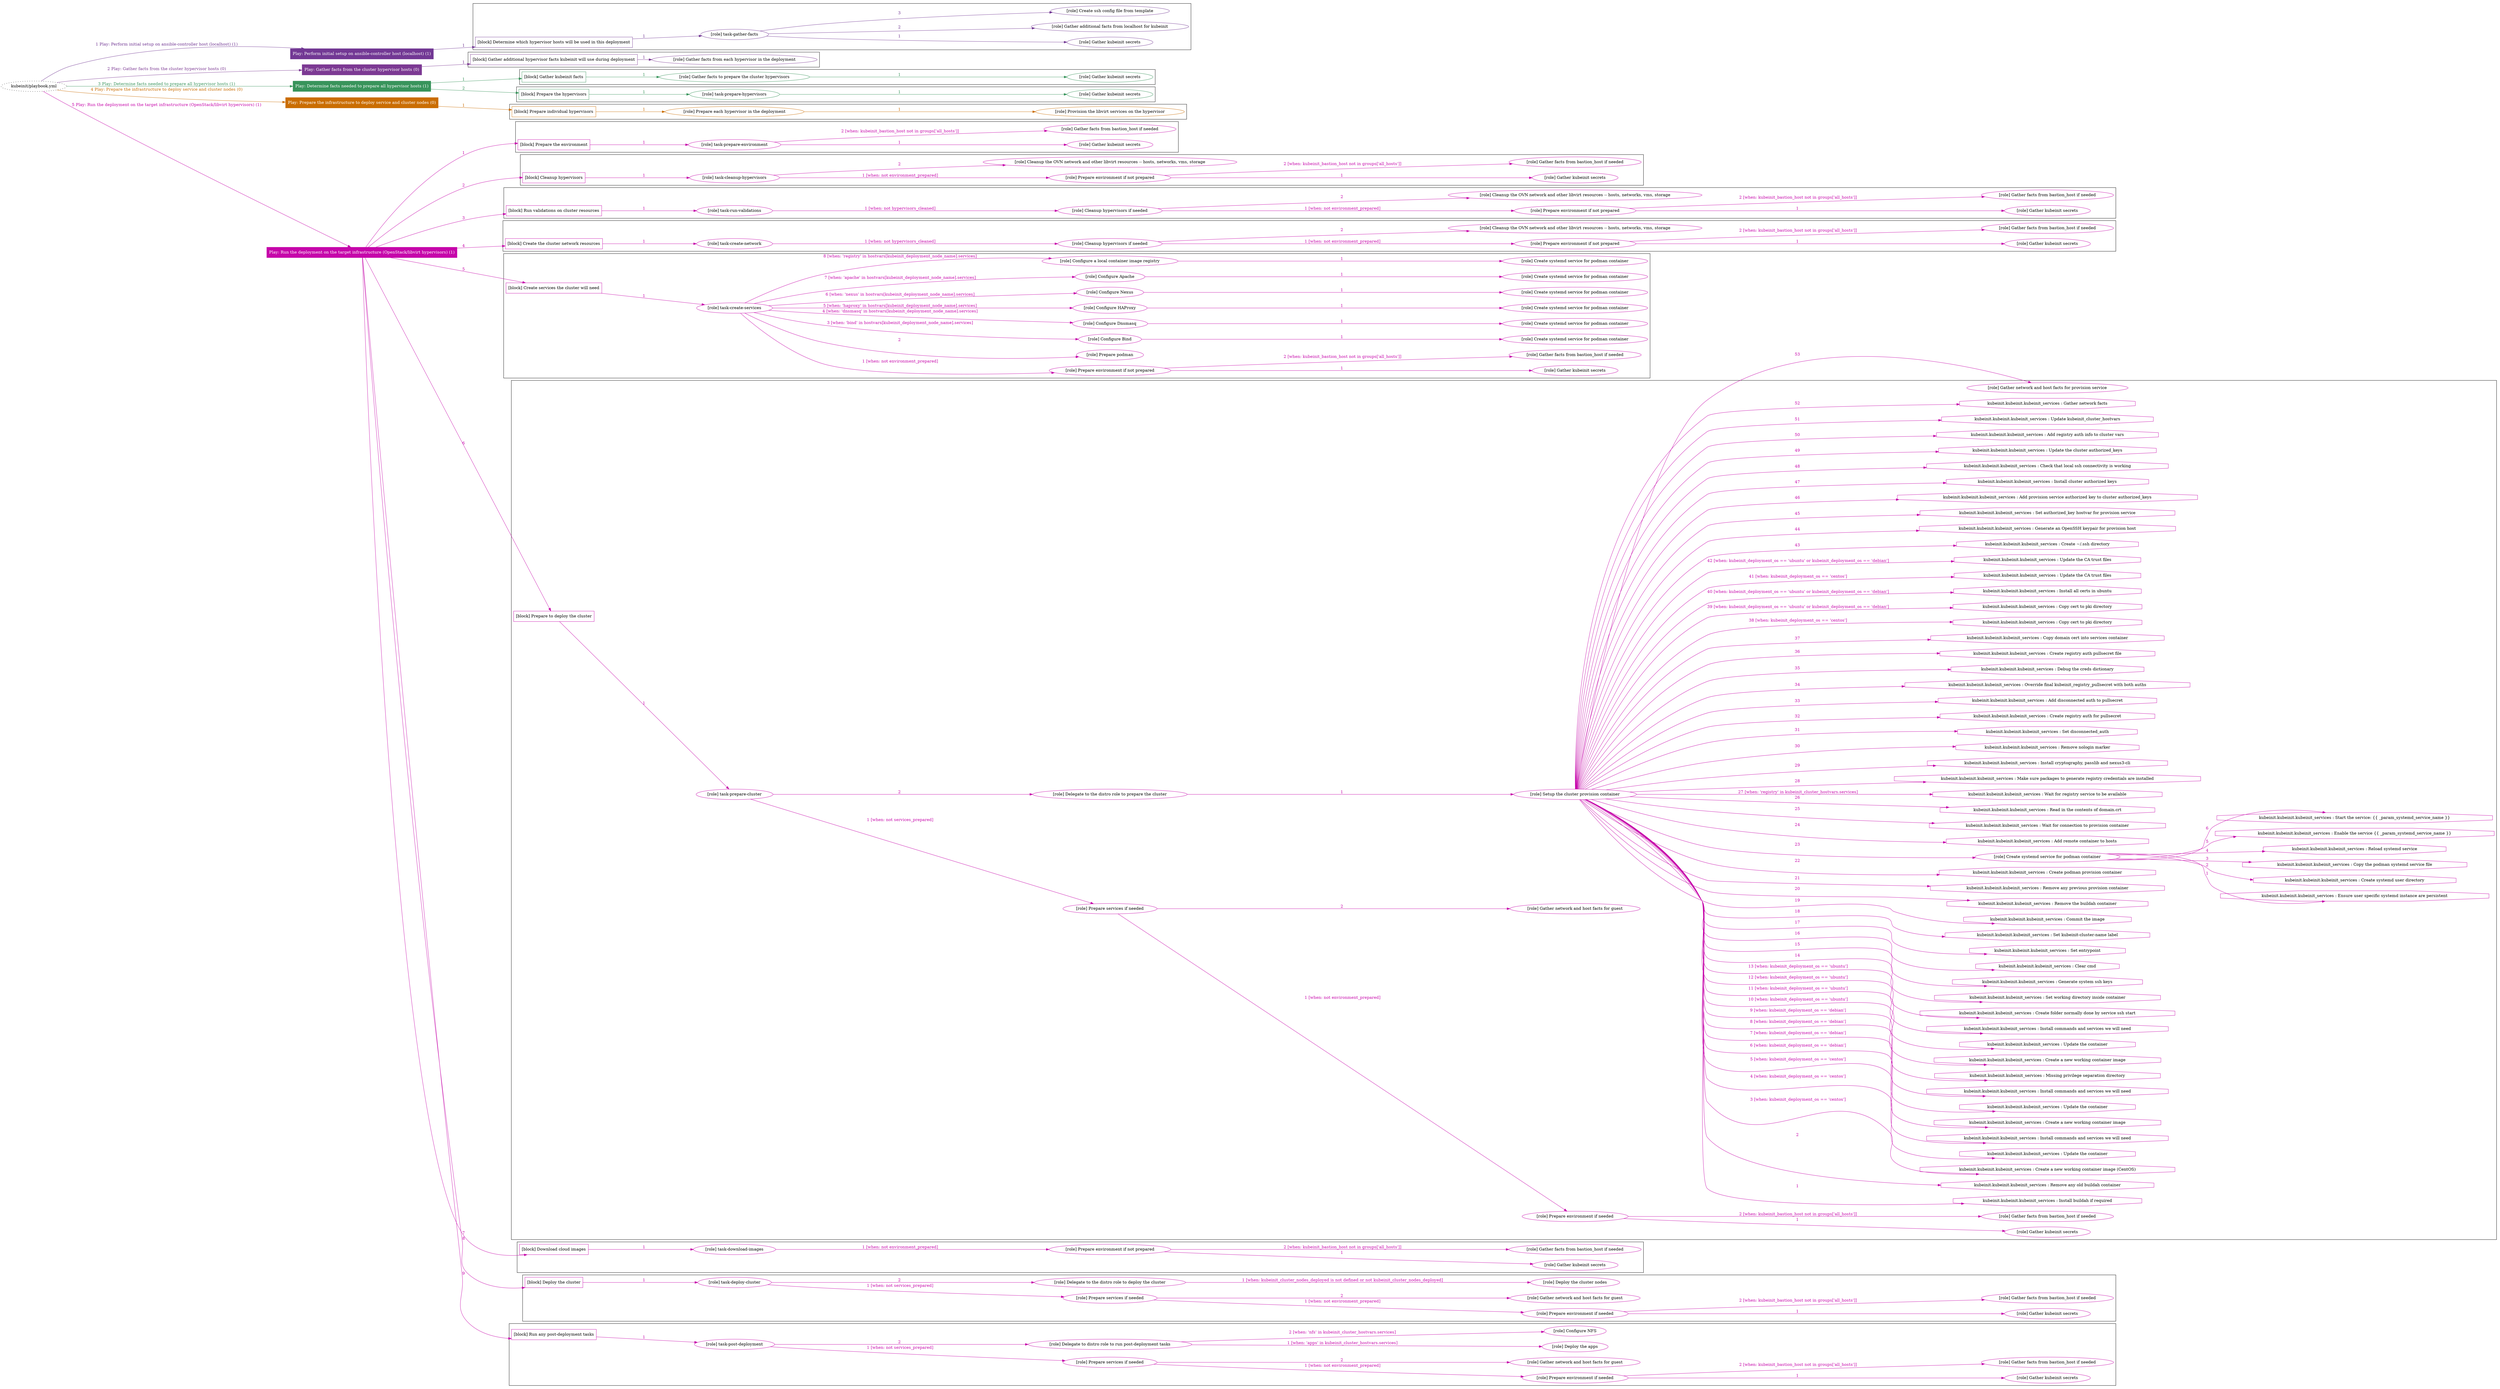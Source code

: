 digraph {
	graph [concentrate=true ordering=in rankdir=LR ratio=fill]
	edge [esep=5 sep=10]
	"kubeinit/playbook.yml" [URL="/home/runner/work/kubeinit/kubeinit/kubeinit/playbook.yml" id=playbook_e764ebb7 style=dotted]
	"kubeinit/playbook.yml" -> play_3b7db310 [label="1 Play: Perform initial setup on ansible-controller host (localhost) (1)" color="#723894" fontcolor="#723894" id=edge_play_3b7db310 labeltooltip="1 Play: Perform initial setup on ansible-controller host (localhost) (1)" tooltip="1 Play: Perform initial setup on ansible-controller host (localhost) (1)"]
	subgraph "Play: Perform initial setup on ansible-controller host (localhost) (1)" {
		play_3b7db310 [label="Play: Perform initial setup on ansible-controller host (localhost) (1)" URL="/home/runner/work/kubeinit/kubeinit/kubeinit/playbook.yml" color="#723894" fontcolor="#ffffff" id=play_3b7db310 shape=box style=filled tooltip=localhost]
		play_3b7db310 -> block_cd2c191f [label=1 color="#723894" fontcolor="#723894" id=edge_block_cd2c191f labeltooltip=1 tooltip=1]
		subgraph cluster_block_cd2c191f {
			block_cd2c191f [label="[block] Determine which hypervisor hosts will be used in this deployment" URL="/home/runner/work/kubeinit/kubeinit/kubeinit/playbook.yml" color="#723894" id=block_cd2c191f labeltooltip="Determine which hypervisor hosts will be used in this deployment" shape=box tooltip="Determine which hypervisor hosts will be used in this deployment"]
			block_cd2c191f -> role_146b99dc [label="1 " color="#723894" fontcolor="#723894" id=edge_role_146b99dc labeltooltip="1 " tooltip="1 "]
			subgraph "task-gather-facts" {
				role_146b99dc [label="[role] task-gather-facts" URL="/home/runner/work/kubeinit/kubeinit/kubeinit/playbook.yml" color="#723894" id=role_146b99dc tooltip="task-gather-facts"]
				role_146b99dc -> role_7fbb3b90 [label="1 " color="#723894" fontcolor="#723894" id=edge_role_7fbb3b90 labeltooltip="1 " tooltip="1 "]
				subgraph "Gather kubeinit secrets" {
					role_7fbb3b90 [label="[role] Gather kubeinit secrets" URL="/home/runner/.ansible/collections/ansible_collections/kubeinit/kubeinit/roles/kubeinit_prepare/tasks/build_hypervisors_group.yml" color="#723894" id=role_7fbb3b90 tooltip="Gather kubeinit secrets"]
				}
				role_146b99dc -> role_469e7abe [label="2 " color="#723894" fontcolor="#723894" id=edge_role_469e7abe labeltooltip="2 " tooltip="2 "]
				subgraph "Gather additional facts from localhost for kubeinit" {
					role_469e7abe [label="[role] Gather additional facts from localhost for kubeinit" URL="/home/runner/.ansible/collections/ansible_collections/kubeinit/kubeinit/roles/kubeinit_prepare/tasks/build_hypervisors_group.yml" color="#723894" id=role_469e7abe tooltip="Gather additional facts from localhost for kubeinit"]
				}
				role_146b99dc -> role_355dd8db [label="3 " color="#723894" fontcolor="#723894" id=edge_role_355dd8db labeltooltip="3 " tooltip="3 "]
				subgraph "Create ssh config file from template" {
					role_355dd8db [label="[role] Create ssh config file from template" URL="/home/runner/.ansible/collections/ansible_collections/kubeinit/kubeinit/roles/kubeinit_prepare/tasks/build_hypervisors_group.yml" color="#723894" id=role_355dd8db tooltip="Create ssh config file from template"]
				}
			}
		}
	}
	"kubeinit/playbook.yml" -> play_4e6de692 [label="2 Play: Gather facts from the cluster hypervisor hosts (0)" color="#7c3993" fontcolor="#7c3993" id=edge_play_4e6de692 labeltooltip="2 Play: Gather facts from the cluster hypervisor hosts (0)" tooltip="2 Play: Gather facts from the cluster hypervisor hosts (0)"]
	subgraph "Play: Gather facts from the cluster hypervisor hosts (0)" {
		play_4e6de692 [label="Play: Gather facts from the cluster hypervisor hosts (0)" URL="/home/runner/work/kubeinit/kubeinit/kubeinit/playbook.yml" color="#7c3993" fontcolor="#ffffff" id=play_4e6de692 shape=box style=filled tooltip="Play: Gather facts from the cluster hypervisor hosts (0)"]
		play_4e6de692 -> block_78fd34c3 [label=1 color="#7c3993" fontcolor="#7c3993" id=edge_block_78fd34c3 labeltooltip=1 tooltip=1]
		subgraph cluster_block_78fd34c3 {
			block_78fd34c3 [label="[block] Gather additional hypervisor facts kubeinit will use during deployment" URL="/home/runner/work/kubeinit/kubeinit/kubeinit/playbook.yml" color="#7c3993" id=block_78fd34c3 labeltooltip="Gather additional hypervisor facts kubeinit will use during deployment" shape=box tooltip="Gather additional hypervisor facts kubeinit will use during deployment"]
			block_78fd34c3 -> role_aa4c7554 [label="1 " color="#7c3993" fontcolor="#7c3993" id=edge_role_aa4c7554 labeltooltip="1 " tooltip="1 "]
			subgraph "Gather facts from each hypervisor in the deployment" {
				role_aa4c7554 [label="[role] Gather facts from each hypervisor in the deployment" URL="/home/runner/work/kubeinit/kubeinit/kubeinit/playbook.yml" color="#7c3993" id=role_aa4c7554 tooltip="Gather facts from each hypervisor in the deployment"]
			}
		}
	}
	"kubeinit/playbook.yml" -> play_4e0f81ce [label="3 Play: Determine facts needed to prepare all hypervisor hosts (1)" color="#38945b" fontcolor="#38945b" id=edge_play_4e0f81ce labeltooltip="3 Play: Determine facts needed to prepare all hypervisor hosts (1)" tooltip="3 Play: Determine facts needed to prepare all hypervisor hosts (1)"]
	subgraph "Play: Determine facts needed to prepare all hypervisor hosts (1)" {
		play_4e0f81ce [label="Play: Determine facts needed to prepare all hypervisor hosts (1)" URL="/home/runner/work/kubeinit/kubeinit/kubeinit/playbook.yml" color="#38945b" fontcolor="#ffffff" id=play_4e0f81ce shape=box style=filled tooltip=localhost]
		play_4e0f81ce -> block_c0fa555d [label=1 color="#38945b" fontcolor="#38945b" id=edge_block_c0fa555d labeltooltip=1 tooltip=1]
		subgraph cluster_block_c0fa555d {
			block_c0fa555d [label="[block] Gather kubeinit facts" URL="/home/runner/work/kubeinit/kubeinit/kubeinit/playbook.yml" color="#38945b" id=block_c0fa555d labeltooltip="Gather kubeinit facts" shape=box tooltip="Gather kubeinit facts"]
			block_c0fa555d -> role_b406012f [label="1 " color="#38945b" fontcolor="#38945b" id=edge_role_b406012f labeltooltip="1 " tooltip="1 "]
			subgraph "Gather facts to prepare the cluster hypervisors" {
				role_b406012f [label="[role] Gather facts to prepare the cluster hypervisors" URL="/home/runner/work/kubeinit/kubeinit/kubeinit/playbook.yml" color="#38945b" id=role_b406012f tooltip="Gather facts to prepare the cluster hypervisors"]
				role_b406012f -> role_0a97a3c6 [label="1 " color="#38945b" fontcolor="#38945b" id=edge_role_0a97a3c6 labeltooltip="1 " tooltip="1 "]
				subgraph "Gather kubeinit secrets" {
					role_0a97a3c6 [label="[role] Gather kubeinit secrets" URL="/home/runner/.ansible/collections/ansible_collections/kubeinit/kubeinit/roles/kubeinit_prepare/tasks/gather_kubeinit_facts.yml" color="#38945b" id=role_0a97a3c6 tooltip="Gather kubeinit secrets"]
				}
			}
		}
		play_4e0f81ce -> block_2b934eaf [label=2 color="#38945b" fontcolor="#38945b" id=edge_block_2b934eaf labeltooltip=2 tooltip=2]
		subgraph cluster_block_2b934eaf {
			block_2b934eaf [label="[block] Prepare the hypervisors" URL="/home/runner/work/kubeinit/kubeinit/kubeinit/playbook.yml" color="#38945b" id=block_2b934eaf labeltooltip="Prepare the hypervisors" shape=box tooltip="Prepare the hypervisors"]
			block_2b934eaf -> role_15a47814 [label="1 " color="#38945b" fontcolor="#38945b" id=edge_role_15a47814 labeltooltip="1 " tooltip="1 "]
			subgraph "task-prepare-hypervisors" {
				role_15a47814 [label="[role] task-prepare-hypervisors" URL="/home/runner/work/kubeinit/kubeinit/kubeinit/playbook.yml" color="#38945b" id=role_15a47814 tooltip="task-prepare-hypervisors"]
				role_15a47814 -> role_6470c17c [label="1 " color="#38945b" fontcolor="#38945b" id=edge_role_6470c17c labeltooltip="1 " tooltip="1 "]
				subgraph "Gather kubeinit secrets" {
					role_6470c17c [label="[role] Gather kubeinit secrets" URL="/home/runner/.ansible/collections/ansible_collections/kubeinit/kubeinit/roles/kubeinit_prepare/tasks/gather_kubeinit_facts.yml" color="#38945b" id=role_6470c17c tooltip="Gather kubeinit secrets"]
				}
			}
		}
	}
	"kubeinit/playbook.yml" -> play_1df01043 [label="4 Play: Prepare the infrastructure to deploy service and cluster nodes (0)" color="#ca6d02" fontcolor="#ca6d02" id=edge_play_1df01043 labeltooltip="4 Play: Prepare the infrastructure to deploy service and cluster nodes (0)" tooltip="4 Play: Prepare the infrastructure to deploy service and cluster nodes (0)"]
	subgraph "Play: Prepare the infrastructure to deploy service and cluster nodes (0)" {
		play_1df01043 [label="Play: Prepare the infrastructure to deploy service and cluster nodes (0)" URL="/home/runner/work/kubeinit/kubeinit/kubeinit/playbook.yml" color="#ca6d02" fontcolor="#ffffff" id=play_1df01043 shape=box style=filled tooltip="Play: Prepare the infrastructure to deploy service and cluster nodes (0)"]
		play_1df01043 -> block_6bebc224 [label=1 color="#ca6d02" fontcolor="#ca6d02" id=edge_block_6bebc224 labeltooltip=1 tooltip=1]
		subgraph cluster_block_6bebc224 {
			block_6bebc224 [label="[block] Prepare individual hypervisors" URL="/home/runner/work/kubeinit/kubeinit/kubeinit/playbook.yml" color="#ca6d02" id=block_6bebc224 labeltooltip="Prepare individual hypervisors" shape=box tooltip="Prepare individual hypervisors"]
			block_6bebc224 -> role_a693b85c [label="1 " color="#ca6d02" fontcolor="#ca6d02" id=edge_role_a693b85c labeltooltip="1 " tooltip="1 "]
			subgraph "Prepare each hypervisor in the deployment" {
				role_a693b85c [label="[role] Prepare each hypervisor in the deployment" URL="/home/runner/work/kubeinit/kubeinit/kubeinit/playbook.yml" color="#ca6d02" id=role_a693b85c tooltip="Prepare each hypervisor in the deployment"]
				role_a693b85c -> role_972d4084 [label="1 " color="#ca6d02" fontcolor="#ca6d02" id=edge_role_972d4084 labeltooltip="1 " tooltip="1 "]
				subgraph "Provision the libvirt services on the hypervisor" {
					role_972d4084 [label="[role] Provision the libvirt services on the hypervisor" URL="/home/runner/.ansible/collections/ansible_collections/kubeinit/kubeinit/roles/kubeinit_prepare/tasks/prepare_hypervisor.yml" color="#ca6d02" id=role_972d4084 tooltip="Provision the libvirt services on the hypervisor"]
				}
			}
		}
	}
	"kubeinit/playbook.yml" -> play_8ae92808 [label="5 Play: Run the deployment on the target infrastructure (OpenStack/libvirt hypervisors) (1)" color="#c606aa" fontcolor="#c606aa" id=edge_play_8ae92808 labeltooltip="5 Play: Run the deployment on the target infrastructure (OpenStack/libvirt hypervisors) (1)" tooltip="5 Play: Run the deployment on the target infrastructure (OpenStack/libvirt hypervisors) (1)"]
	subgraph "Play: Run the deployment on the target infrastructure (OpenStack/libvirt hypervisors) (1)" {
		play_8ae92808 [label="Play: Run the deployment on the target infrastructure (OpenStack/libvirt hypervisors) (1)" URL="/home/runner/work/kubeinit/kubeinit/kubeinit/playbook.yml" color="#c606aa" fontcolor="#ffffff" id=play_8ae92808 shape=box style=filled tooltip=localhost]
		play_8ae92808 -> block_1de381f2 [label=1 color="#c606aa" fontcolor="#c606aa" id=edge_block_1de381f2 labeltooltip=1 tooltip=1]
		subgraph cluster_block_1de381f2 {
			block_1de381f2 [label="[block] Prepare the environment" URL="/home/runner/work/kubeinit/kubeinit/kubeinit/playbook.yml" color="#c606aa" id=block_1de381f2 labeltooltip="Prepare the environment" shape=box tooltip="Prepare the environment"]
			block_1de381f2 -> role_199bf583 [label="1 " color="#c606aa" fontcolor="#c606aa" id=edge_role_199bf583 labeltooltip="1 " tooltip="1 "]
			subgraph "task-prepare-environment" {
				role_199bf583 [label="[role] task-prepare-environment" URL="/home/runner/work/kubeinit/kubeinit/kubeinit/playbook.yml" color="#c606aa" id=role_199bf583 tooltip="task-prepare-environment"]
				role_199bf583 -> role_541f87b0 [label="1 " color="#c606aa" fontcolor="#c606aa" id=edge_role_541f87b0 labeltooltip="1 " tooltip="1 "]
				subgraph "Gather kubeinit secrets" {
					role_541f87b0 [label="[role] Gather kubeinit secrets" URL="/home/runner/.ansible/collections/ansible_collections/kubeinit/kubeinit/roles/kubeinit_prepare/tasks/gather_kubeinit_facts.yml" color="#c606aa" id=role_541f87b0 tooltip="Gather kubeinit secrets"]
				}
				role_199bf583 -> role_47b47700 [label="2 [when: kubeinit_bastion_host not in groups['all_hosts']]" color="#c606aa" fontcolor="#c606aa" id=edge_role_47b47700 labeltooltip="2 [when: kubeinit_bastion_host not in groups['all_hosts']]" tooltip="2 [when: kubeinit_bastion_host not in groups['all_hosts']]"]
				subgraph "Gather facts from bastion_host if needed" {
					role_47b47700 [label="[role] Gather facts from bastion_host if needed" URL="/home/runner/.ansible/collections/ansible_collections/kubeinit/kubeinit/roles/kubeinit_prepare/tasks/main.yml" color="#c606aa" id=role_47b47700 tooltip="Gather facts from bastion_host if needed"]
				}
			}
		}
		play_8ae92808 -> block_1f31878b [label=2 color="#c606aa" fontcolor="#c606aa" id=edge_block_1f31878b labeltooltip=2 tooltip=2]
		subgraph cluster_block_1f31878b {
			block_1f31878b [label="[block] Cleanup hypervisors" URL="/home/runner/work/kubeinit/kubeinit/kubeinit/playbook.yml" color="#c606aa" id=block_1f31878b labeltooltip="Cleanup hypervisors" shape=box tooltip="Cleanup hypervisors"]
			block_1f31878b -> role_2494da45 [label="1 " color="#c606aa" fontcolor="#c606aa" id=edge_role_2494da45 labeltooltip="1 " tooltip="1 "]
			subgraph "task-cleanup-hypervisors" {
				role_2494da45 [label="[role] task-cleanup-hypervisors" URL="/home/runner/work/kubeinit/kubeinit/kubeinit/playbook.yml" color="#c606aa" id=role_2494da45 tooltip="task-cleanup-hypervisors"]
				role_2494da45 -> role_fa987e23 [label="1 [when: not environment_prepared]" color="#c606aa" fontcolor="#c606aa" id=edge_role_fa987e23 labeltooltip="1 [when: not environment_prepared]" tooltip="1 [when: not environment_prepared]"]
				subgraph "Prepare environment if not prepared" {
					role_fa987e23 [label="[role] Prepare environment if not prepared" URL="/home/runner/.ansible/collections/ansible_collections/kubeinit/kubeinit/roles/kubeinit_libvirt/tasks/cleanup_hypervisors.yml" color="#c606aa" id=role_fa987e23 tooltip="Prepare environment if not prepared"]
					role_fa987e23 -> role_7f680e27 [label="1 " color="#c606aa" fontcolor="#c606aa" id=edge_role_7f680e27 labeltooltip="1 " tooltip="1 "]
					subgraph "Gather kubeinit secrets" {
						role_7f680e27 [label="[role] Gather kubeinit secrets" URL="/home/runner/.ansible/collections/ansible_collections/kubeinit/kubeinit/roles/kubeinit_prepare/tasks/gather_kubeinit_facts.yml" color="#c606aa" id=role_7f680e27 tooltip="Gather kubeinit secrets"]
					}
					role_fa987e23 -> role_b6b3909a [label="2 [when: kubeinit_bastion_host not in groups['all_hosts']]" color="#c606aa" fontcolor="#c606aa" id=edge_role_b6b3909a labeltooltip="2 [when: kubeinit_bastion_host not in groups['all_hosts']]" tooltip="2 [when: kubeinit_bastion_host not in groups['all_hosts']]"]
					subgraph "Gather facts from bastion_host if needed" {
						role_b6b3909a [label="[role] Gather facts from bastion_host if needed" URL="/home/runner/.ansible/collections/ansible_collections/kubeinit/kubeinit/roles/kubeinit_prepare/tasks/main.yml" color="#c606aa" id=role_b6b3909a tooltip="Gather facts from bastion_host if needed"]
					}
				}
				role_2494da45 -> role_ffc3eba5 [label="2 " color="#c606aa" fontcolor="#c606aa" id=edge_role_ffc3eba5 labeltooltip="2 " tooltip="2 "]
				subgraph "Cleanup the OVN network and other libvirt resources -- hosts, networks, vms, storage" {
					role_ffc3eba5 [label="[role] Cleanup the OVN network and other libvirt resources -- hosts, networks, vms, storage" URL="/home/runner/.ansible/collections/ansible_collections/kubeinit/kubeinit/roles/kubeinit_libvirt/tasks/cleanup_hypervisors.yml" color="#c606aa" id=role_ffc3eba5 tooltip="Cleanup the OVN network and other libvirt resources -- hosts, networks, vms, storage"]
				}
			}
		}
		play_8ae92808 -> block_bd6ae68a [label=3 color="#c606aa" fontcolor="#c606aa" id=edge_block_bd6ae68a labeltooltip=3 tooltip=3]
		subgraph cluster_block_bd6ae68a {
			block_bd6ae68a [label="[block] Run validations on cluster resources" URL="/home/runner/work/kubeinit/kubeinit/kubeinit/playbook.yml" color="#c606aa" id=block_bd6ae68a labeltooltip="Run validations on cluster resources" shape=box tooltip="Run validations on cluster resources"]
			block_bd6ae68a -> role_5bb8a8cd [label="1 " color="#c606aa" fontcolor="#c606aa" id=edge_role_5bb8a8cd labeltooltip="1 " tooltip="1 "]
			subgraph "task-run-validations" {
				role_5bb8a8cd [label="[role] task-run-validations" URL="/home/runner/work/kubeinit/kubeinit/kubeinit/playbook.yml" color="#c606aa" id=role_5bb8a8cd tooltip="task-run-validations"]
				role_5bb8a8cd -> role_d7498fbe [label="1 [when: not hypervisors_cleaned]" color="#c606aa" fontcolor="#c606aa" id=edge_role_d7498fbe labeltooltip="1 [when: not hypervisors_cleaned]" tooltip="1 [when: not hypervisors_cleaned]"]
				subgraph "Cleanup hypervisors if needed" {
					role_d7498fbe [label="[role] Cleanup hypervisors if needed" URL="/home/runner/.ansible/collections/ansible_collections/kubeinit/kubeinit/roles/kubeinit_validations/tasks/main.yml" color="#c606aa" id=role_d7498fbe tooltip="Cleanup hypervisors if needed"]
					role_d7498fbe -> role_eefa58d9 [label="1 [when: not environment_prepared]" color="#c606aa" fontcolor="#c606aa" id=edge_role_eefa58d9 labeltooltip="1 [when: not environment_prepared]" tooltip="1 [when: not environment_prepared]"]
					subgraph "Prepare environment if not prepared" {
						role_eefa58d9 [label="[role] Prepare environment if not prepared" URL="/home/runner/.ansible/collections/ansible_collections/kubeinit/kubeinit/roles/kubeinit_libvirt/tasks/cleanup_hypervisors.yml" color="#c606aa" id=role_eefa58d9 tooltip="Prepare environment if not prepared"]
						role_eefa58d9 -> role_dcd09163 [label="1 " color="#c606aa" fontcolor="#c606aa" id=edge_role_dcd09163 labeltooltip="1 " tooltip="1 "]
						subgraph "Gather kubeinit secrets" {
							role_dcd09163 [label="[role] Gather kubeinit secrets" URL="/home/runner/.ansible/collections/ansible_collections/kubeinit/kubeinit/roles/kubeinit_prepare/tasks/gather_kubeinit_facts.yml" color="#c606aa" id=role_dcd09163 tooltip="Gather kubeinit secrets"]
						}
						role_eefa58d9 -> role_8c57025c [label="2 [when: kubeinit_bastion_host not in groups['all_hosts']]" color="#c606aa" fontcolor="#c606aa" id=edge_role_8c57025c labeltooltip="2 [when: kubeinit_bastion_host not in groups['all_hosts']]" tooltip="2 [when: kubeinit_bastion_host not in groups['all_hosts']]"]
						subgraph "Gather facts from bastion_host if needed" {
							role_8c57025c [label="[role] Gather facts from bastion_host if needed" URL="/home/runner/.ansible/collections/ansible_collections/kubeinit/kubeinit/roles/kubeinit_prepare/tasks/main.yml" color="#c606aa" id=role_8c57025c tooltip="Gather facts from bastion_host if needed"]
						}
					}
					role_d7498fbe -> role_fb0d70e4 [label="2 " color="#c606aa" fontcolor="#c606aa" id=edge_role_fb0d70e4 labeltooltip="2 " tooltip="2 "]
					subgraph "Cleanup the OVN network and other libvirt resources -- hosts, networks, vms, storage" {
						role_fb0d70e4 [label="[role] Cleanup the OVN network and other libvirt resources -- hosts, networks, vms, storage" URL="/home/runner/.ansible/collections/ansible_collections/kubeinit/kubeinit/roles/kubeinit_libvirt/tasks/cleanup_hypervisors.yml" color="#c606aa" id=role_fb0d70e4 tooltip="Cleanup the OVN network and other libvirt resources -- hosts, networks, vms, storage"]
					}
				}
			}
		}
		play_8ae92808 -> block_0898674e [label=4 color="#c606aa" fontcolor="#c606aa" id=edge_block_0898674e labeltooltip=4 tooltip=4]
		subgraph cluster_block_0898674e {
			block_0898674e [label="[block] Create the cluster network resources" URL="/home/runner/work/kubeinit/kubeinit/kubeinit/playbook.yml" color="#c606aa" id=block_0898674e labeltooltip="Create the cluster network resources" shape=box tooltip="Create the cluster network resources"]
			block_0898674e -> role_83956f60 [label="1 " color="#c606aa" fontcolor="#c606aa" id=edge_role_83956f60 labeltooltip="1 " tooltip="1 "]
			subgraph "task-create-network" {
				role_83956f60 [label="[role] task-create-network" URL="/home/runner/work/kubeinit/kubeinit/kubeinit/playbook.yml" color="#c606aa" id=role_83956f60 tooltip="task-create-network"]
				role_83956f60 -> role_07ea747c [label="1 [when: not hypervisors_cleaned]" color="#c606aa" fontcolor="#c606aa" id=edge_role_07ea747c labeltooltip="1 [when: not hypervisors_cleaned]" tooltip="1 [when: not hypervisors_cleaned]"]
				subgraph "Cleanup hypervisors if needed" {
					role_07ea747c [label="[role] Cleanup hypervisors if needed" URL="/home/runner/.ansible/collections/ansible_collections/kubeinit/kubeinit/roles/kubeinit_libvirt/tasks/create_network.yml" color="#c606aa" id=role_07ea747c tooltip="Cleanup hypervisors if needed"]
					role_07ea747c -> role_6a9f2665 [label="1 [when: not environment_prepared]" color="#c606aa" fontcolor="#c606aa" id=edge_role_6a9f2665 labeltooltip="1 [when: not environment_prepared]" tooltip="1 [when: not environment_prepared]"]
					subgraph "Prepare environment if not prepared" {
						role_6a9f2665 [label="[role] Prepare environment if not prepared" URL="/home/runner/.ansible/collections/ansible_collections/kubeinit/kubeinit/roles/kubeinit_libvirt/tasks/cleanup_hypervisors.yml" color="#c606aa" id=role_6a9f2665 tooltip="Prepare environment if not prepared"]
						role_6a9f2665 -> role_34f5499b [label="1 " color="#c606aa" fontcolor="#c606aa" id=edge_role_34f5499b labeltooltip="1 " tooltip="1 "]
						subgraph "Gather kubeinit secrets" {
							role_34f5499b [label="[role] Gather kubeinit secrets" URL="/home/runner/.ansible/collections/ansible_collections/kubeinit/kubeinit/roles/kubeinit_prepare/tasks/gather_kubeinit_facts.yml" color="#c606aa" id=role_34f5499b tooltip="Gather kubeinit secrets"]
						}
						role_6a9f2665 -> role_10ddbe8b [label="2 [when: kubeinit_bastion_host not in groups['all_hosts']]" color="#c606aa" fontcolor="#c606aa" id=edge_role_10ddbe8b labeltooltip="2 [when: kubeinit_bastion_host not in groups['all_hosts']]" tooltip="2 [when: kubeinit_bastion_host not in groups['all_hosts']]"]
						subgraph "Gather facts from bastion_host if needed" {
							role_10ddbe8b [label="[role] Gather facts from bastion_host if needed" URL="/home/runner/.ansible/collections/ansible_collections/kubeinit/kubeinit/roles/kubeinit_prepare/tasks/main.yml" color="#c606aa" id=role_10ddbe8b tooltip="Gather facts from bastion_host if needed"]
						}
					}
					role_07ea747c -> role_ed204583 [label="2 " color="#c606aa" fontcolor="#c606aa" id=edge_role_ed204583 labeltooltip="2 " tooltip="2 "]
					subgraph "Cleanup the OVN network and other libvirt resources -- hosts, networks, vms, storage" {
						role_ed204583 [label="[role] Cleanup the OVN network and other libvirt resources -- hosts, networks, vms, storage" URL="/home/runner/.ansible/collections/ansible_collections/kubeinit/kubeinit/roles/kubeinit_libvirt/tasks/cleanup_hypervisors.yml" color="#c606aa" id=role_ed204583 tooltip="Cleanup the OVN network and other libvirt resources -- hosts, networks, vms, storage"]
					}
				}
			}
		}
		play_8ae92808 -> block_3c6254a4 [label=5 color="#c606aa" fontcolor="#c606aa" id=edge_block_3c6254a4 labeltooltip=5 tooltip=5]
		subgraph cluster_block_3c6254a4 {
			block_3c6254a4 [label="[block] Create services the cluster will need" URL="/home/runner/work/kubeinit/kubeinit/kubeinit/playbook.yml" color="#c606aa" id=block_3c6254a4 labeltooltip="Create services the cluster will need" shape=box tooltip="Create services the cluster will need"]
			block_3c6254a4 -> role_d649370b [label="1 " color="#c606aa" fontcolor="#c606aa" id=edge_role_d649370b labeltooltip="1 " tooltip="1 "]
			subgraph "task-create-services" {
				role_d649370b [label="[role] task-create-services" URL="/home/runner/work/kubeinit/kubeinit/kubeinit/playbook.yml" color="#c606aa" id=role_d649370b tooltip="task-create-services"]
				role_d649370b -> role_c6a5e0c7 [label="1 [when: not environment_prepared]" color="#c606aa" fontcolor="#c606aa" id=edge_role_c6a5e0c7 labeltooltip="1 [when: not environment_prepared]" tooltip="1 [when: not environment_prepared]"]
				subgraph "Prepare environment if not prepared" {
					role_c6a5e0c7 [label="[role] Prepare environment if not prepared" URL="/home/runner/.ansible/collections/ansible_collections/kubeinit/kubeinit/roles/kubeinit_services/tasks/main.yml" color="#c606aa" id=role_c6a5e0c7 tooltip="Prepare environment if not prepared"]
					role_c6a5e0c7 -> role_066e57ab [label="1 " color="#c606aa" fontcolor="#c606aa" id=edge_role_066e57ab labeltooltip="1 " tooltip="1 "]
					subgraph "Gather kubeinit secrets" {
						role_066e57ab [label="[role] Gather kubeinit secrets" URL="/home/runner/.ansible/collections/ansible_collections/kubeinit/kubeinit/roles/kubeinit_prepare/tasks/gather_kubeinit_facts.yml" color="#c606aa" id=role_066e57ab tooltip="Gather kubeinit secrets"]
					}
					role_c6a5e0c7 -> role_ca635d8e [label="2 [when: kubeinit_bastion_host not in groups['all_hosts']]" color="#c606aa" fontcolor="#c606aa" id=edge_role_ca635d8e labeltooltip="2 [when: kubeinit_bastion_host not in groups['all_hosts']]" tooltip="2 [when: kubeinit_bastion_host not in groups['all_hosts']]"]
					subgraph "Gather facts from bastion_host if needed" {
						role_ca635d8e [label="[role] Gather facts from bastion_host if needed" URL="/home/runner/.ansible/collections/ansible_collections/kubeinit/kubeinit/roles/kubeinit_prepare/tasks/main.yml" color="#c606aa" id=role_ca635d8e tooltip="Gather facts from bastion_host if needed"]
					}
				}
				role_d649370b -> role_26ac7e5d [label="2 " color="#c606aa" fontcolor="#c606aa" id=edge_role_26ac7e5d labeltooltip="2 " tooltip="2 "]
				subgraph "Prepare podman" {
					role_26ac7e5d [label="[role] Prepare podman" URL="/home/runner/.ansible/collections/ansible_collections/kubeinit/kubeinit/roles/kubeinit_services/tasks/00_create_service_pod.yml" color="#c606aa" id=role_26ac7e5d tooltip="Prepare podman"]
				}
				role_d649370b -> role_0bc1efa9 [label="3 [when: 'bind' in hostvars[kubeinit_deployment_node_name].services]" color="#c606aa" fontcolor="#c606aa" id=edge_role_0bc1efa9 labeltooltip="3 [when: 'bind' in hostvars[kubeinit_deployment_node_name].services]" tooltip="3 [when: 'bind' in hostvars[kubeinit_deployment_node_name].services]"]
				subgraph "Configure Bind" {
					role_0bc1efa9 [label="[role] Configure Bind" URL="/home/runner/.ansible/collections/ansible_collections/kubeinit/kubeinit/roles/kubeinit_services/tasks/start_services_containers.yml" color="#c606aa" id=role_0bc1efa9 tooltip="Configure Bind"]
					role_0bc1efa9 -> role_bb539cde [label="1 " color="#c606aa" fontcolor="#c606aa" id=edge_role_bb539cde labeltooltip="1 " tooltip="1 "]
					subgraph "Create systemd service for podman container" {
						role_bb539cde [label="[role] Create systemd service for podman container" URL="/home/runner/.ansible/collections/ansible_collections/kubeinit/kubeinit/roles/kubeinit_bind/tasks/main.yml" color="#c606aa" id=role_bb539cde tooltip="Create systemd service for podman container"]
					}
				}
				role_d649370b -> role_6c2d9e0b [label="4 [when: 'dnsmasq' in hostvars[kubeinit_deployment_node_name].services]" color="#c606aa" fontcolor="#c606aa" id=edge_role_6c2d9e0b labeltooltip="4 [when: 'dnsmasq' in hostvars[kubeinit_deployment_node_name].services]" tooltip="4 [when: 'dnsmasq' in hostvars[kubeinit_deployment_node_name].services]"]
				subgraph "Configure Dnsmasq" {
					role_6c2d9e0b [label="[role] Configure Dnsmasq" URL="/home/runner/.ansible/collections/ansible_collections/kubeinit/kubeinit/roles/kubeinit_services/tasks/start_services_containers.yml" color="#c606aa" id=role_6c2d9e0b tooltip="Configure Dnsmasq"]
					role_6c2d9e0b -> role_002da053 [label="1 " color="#c606aa" fontcolor="#c606aa" id=edge_role_002da053 labeltooltip="1 " tooltip="1 "]
					subgraph "Create systemd service for podman container" {
						role_002da053 [label="[role] Create systemd service for podman container" URL="/home/runner/.ansible/collections/ansible_collections/kubeinit/kubeinit/roles/kubeinit_dnsmasq/tasks/main.yml" color="#c606aa" id=role_002da053 tooltip="Create systemd service for podman container"]
					}
				}
				role_d649370b -> role_72ca5b28 [label="5 [when: 'haproxy' in hostvars[kubeinit_deployment_node_name].services]" color="#c606aa" fontcolor="#c606aa" id=edge_role_72ca5b28 labeltooltip="5 [when: 'haproxy' in hostvars[kubeinit_deployment_node_name].services]" tooltip="5 [when: 'haproxy' in hostvars[kubeinit_deployment_node_name].services]"]
				subgraph "Configure HAProxy" {
					role_72ca5b28 [label="[role] Configure HAProxy" URL="/home/runner/.ansible/collections/ansible_collections/kubeinit/kubeinit/roles/kubeinit_services/tasks/start_services_containers.yml" color="#c606aa" id=role_72ca5b28 tooltip="Configure HAProxy"]
					role_72ca5b28 -> role_b0e9587e [label="1 " color="#c606aa" fontcolor="#c606aa" id=edge_role_b0e9587e labeltooltip="1 " tooltip="1 "]
					subgraph "Create systemd service for podman container" {
						role_b0e9587e [label="[role] Create systemd service for podman container" URL="/home/runner/.ansible/collections/ansible_collections/kubeinit/kubeinit/roles/kubeinit_haproxy/tasks/main.yml" color="#c606aa" id=role_b0e9587e tooltip="Create systemd service for podman container"]
					}
				}
				role_d649370b -> role_adc3aa23 [label="6 [when: 'nexus' in hostvars[kubeinit_deployment_node_name].services]" color="#c606aa" fontcolor="#c606aa" id=edge_role_adc3aa23 labeltooltip="6 [when: 'nexus' in hostvars[kubeinit_deployment_node_name].services]" tooltip="6 [when: 'nexus' in hostvars[kubeinit_deployment_node_name].services]"]
				subgraph "Configure Nexus" {
					role_adc3aa23 [label="[role] Configure Nexus" URL="/home/runner/.ansible/collections/ansible_collections/kubeinit/kubeinit/roles/kubeinit_services/tasks/start_services_containers.yml" color="#c606aa" id=role_adc3aa23 tooltip="Configure Nexus"]
					role_adc3aa23 -> role_50e45358 [label="1 " color="#c606aa" fontcolor="#c606aa" id=edge_role_50e45358 labeltooltip="1 " tooltip="1 "]
					subgraph "Create systemd service for podman container" {
						role_50e45358 [label="[role] Create systemd service for podman container" URL="/home/runner/.ansible/collections/ansible_collections/kubeinit/kubeinit/roles/kubeinit_nexus/tasks/main.yml" color="#c606aa" id=role_50e45358 tooltip="Create systemd service for podman container"]
					}
				}
				role_d649370b -> role_29007b03 [label="7 [when: 'apache' in hostvars[kubeinit_deployment_node_name].services]" color="#c606aa" fontcolor="#c606aa" id=edge_role_29007b03 labeltooltip="7 [when: 'apache' in hostvars[kubeinit_deployment_node_name].services]" tooltip="7 [when: 'apache' in hostvars[kubeinit_deployment_node_name].services]"]
				subgraph "Configure Apache" {
					role_29007b03 [label="[role] Configure Apache" URL="/home/runner/.ansible/collections/ansible_collections/kubeinit/kubeinit/roles/kubeinit_services/tasks/start_services_containers.yml" color="#c606aa" id=role_29007b03 tooltip="Configure Apache"]
					role_29007b03 -> role_4f81fa4a [label="1 " color="#c606aa" fontcolor="#c606aa" id=edge_role_4f81fa4a labeltooltip="1 " tooltip="1 "]
					subgraph "Create systemd service for podman container" {
						role_4f81fa4a [label="[role] Create systemd service for podman container" URL="/home/runner/.ansible/collections/ansible_collections/kubeinit/kubeinit/roles/kubeinit_apache/tasks/main.yml" color="#c606aa" id=role_4f81fa4a tooltip="Create systemd service for podman container"]
					}
				}
				role_d649370b -> role_3df5eae9 [label="8 [when: 'registry' in hostvars[kubeinit_deployment_node_name].services]" color="#c606aa" fontcolor="#c606aa" id=edge_role_3df5eae9 labeltooltip="8 [when: 'registry' in hostvars[kubeinit_deployment_node_name].services]" tooltip="8 [when: 'registry' in hostvars[kubeinit_deployment_node_name].services]"]
				subgraph "Configure a local container image registry" {
					role_3df5eae9 [label="[role] Configure a local container image registry" URL="/home/runner/.ansible/collections/ansible_collections/kubeinit/kubeinit/roles/kubeinit_services/tasks/start_services_containers.yml" color="#c606aa" id=role_3df5eae9 tooltip="Configure a local container image registry"]
					role_3df5eae9 -> role_a72a9b4f [label="1 " color="#c606aa" fontcolor="#c606aa" id=edge_role_a72a9b4f labeltooltip="1 " tooltip="1 "]
					subgraph "Create systemd service for podman container" {
						role_a72a9b4f [label="[role] Create systemd service for podman container" URL="/home/runner/.ansible/collections/ansible_collections/kubeinit/kubeinit/roles/kubeinit_registry/tasks/main.yml" color="#c606aa" id=role_a72a9b4f tooltip="Create systemd service for podman container"]
					}
				}
			}
		}
		play_8ae92808 -> block_28ac4e2b [label=6 color="#c606aa" fontcolor="#c606aa" id=edge_block_28ac4e2b labeltooltip=6 tooltip=6]
		subgraph cluster_block_28ac4e2b {
			block_28ac4e2b [label="[block] Prepare to deploy the cluster" URL="/home/runner/work/kubeinit/kubeinit/kubeinit/playbook.yml" color="#c606aa" id=block_28ac4e2b labeltooltip="Prepare to deploy the cluster" shape=box tooltip="Prepare to deploy the cluster"]
			block_28ac4e2b -> role_360fa6c4 [label="1 " color="#c606aa" fontcolor="#c606aa" id=edge_role_360fa6c4 labeltooltip="1 " tooltip="1 "]
			subgraph "task-prepare-cluster" {
				role_360fa6c4 [label="[role] task-prepare-cluster" URL="/home/runner/work/kubeinit/kubeinit/kubeinit/playbook.yml" color="#c606aa" id=role_360fa6c4 tooltip="task-prepare-cluster"]
				role_360fa6c4 -> role_aa8d6227 [label="1 [when: not services_prepared]" color="#c606aa" fontcolor="#c606aa" id=edge_role_aa8d6227 labeltooltip="1 [when: not services_prepared]" tooltip="1 [when: not services_prepared]"]
				subgraph "Prepare services if needed" {
					role_aa8d6227 [label="[role] Prepare services if needed" URL="/home/runner/.ansible/collections/ansible_collections/kubeinit/kubeinit/roles/kubeinit_prepare/tasks/prepare_cluster.yml" color="#c606aa" id=role_aa8d6227 tooltip="Prepare services if needed"]
					role_aa8d6227 -> role_0e268a78 [label="1 [when: not environment_prepared]" color="#c606aa" fontcolor="#c606aa" id=edge_role_0e268a78 labeltooltip="1 [when: not environment_prepared]" tooltip="1 [when: not environment_prepared]"]
					subgraph "Prepare environment if needed" {
						role_0e268a78 [label="[role] Prepare environment if needed" URL="/home/runner/.ansible/collections/ansible_collections/kubeinit/kubeinit/roles/kubeinit_services/tasks/prepare_services.yml" color="#c606aa" id=role_0e268a78 tooltip="Prepare environment if needed"]
						role_0e268a78 -> role_44c708a6 [label="1 " color="#c606aa" fontcolor="#c606aa" id=edge_role_44c708a6 labeltooltip="1 " tooltip="1 "]
						subgraph "Gather kubeinit secrets" {
							role_44c708a6 [label="[role] Gather kubeinit secrets" URL="/home/runner/.ansible/collections/ansible_collections/kubeinit/kubeinit/roles/kubeinit_prepare/tasks/gather_kubeinit_facts.yml" color="#c606aa" id=role_44c708a6 tooltip="Gather kubeinit secrets"]
						}
						role_0e268a78 -> role_2211b116 [label="2 [when: kubeinit_bastion_host not in groups['all_hosts']]" color="#c606aa" fontcolor="#c606aa" id=edge_role_2211b116 labeltooltip="2 [when: kubeinit_bastion_host not in groups['all_hosts']]" tooltip="2 [when: kubeinit_bastion_host not in groups['all_hosts']]"]
						subgraph "Gather facts from bastion_host if needed" {
							role_2211b116 [label="[role] Gather facts from bastion_host if needed" URL="/home/runner/.ansible/collections/ansible_collections/kubeinit/kubeinit/roles/kubeinit_prepare/tasks/main.yml" color="#c606aa" id=role_2211b116 tooltip="Gather facts from bastion_host if needed"]
						}
					}
					role_aa8d6227 -> role_20d03ecc [label="2 " color="#c606aa" fontcolor="#c606aa" id=edge_role_20d03ecc labeltooltip="2 " tooltip="2 "]
					subgraph "Gather network and host facts for guest" {
						role_20d03ecc [label="[role] Gather network and host facts for guest" URL="/home/runner/.ansible/collections/ansible_collections/kubeinit/kubeinit/roles/kubeinit_services/tasks/prepare_services.yml" color="#c606aa" id=role_20d03ecc tooltip="Gather network and host facts for guest"]
					}
				}
				role_360fa6c4 -> role_7f97b568 [label="2 " color="#c606aa" fontcolor="#c606aa" id=edge_role_7f97b568 labeltooltip="2 " tooltip="2 "]
				subgraph "Delegate to the distro role to prepare the cluster" {
					role_7f97b568 [label="[role] Delegate to the distro role to prepare the cluster" URL="/home/runner/.ansible/collections/ansible_collections/kubeinit/kubeinit/roles/kubeinit_prepare/tasks/prepare_cluster.yml" color="#c606aa" id=role_7f97b568 tooltip="Delegate to the distro role to prepare the cluster"]
					role_7f97b568 -> role_1fca51b9 [label="1 " color="#c606aa" fontcolor="#c606aa" id=edge_role_1fca51b9 labeltooltip="1 " tooltip="1 "]
					subgraph "Setup the cluster provision container" {
						role_1fca51b9 [label="[role] Setup the cluster provision container" URL="/home/runner/.ansible/collections/ansible_collections/kubeinit/kubeinit/roles/kubeinit_cdk/tasks/prepare_cluster.yml" color="#c606aa" id=role_1fca51b9 tooltip="Setup the cluster provision container"]
						task_8fc7f92b [label="kubeinit.kubeinit.kubeinit_services : Install buildah if required" URL="/home/runner/.ansible/collections/ansible_collections/kubeinit/kubeinit/roles/kubeinit_services/tasks/create_provision_container.yml" color="#c606aa" id=task_8fc7f92b shape=octagon tooltip="kubeinit.kubeinit.kubeinit_services : Install buildah if required"]
						role_1fca51b9 -> task_8fc7f92b [label="1 " color="#c606aa" fontcolor="#c606aa" id=edge_task_8fc7f92b labeltooltip="1 " tooltip="1 "]
						task_fdf38463 [label="kubeinit.kubeinit.kubeinit_services : Remove any old buildah container" URL="/home/runner/.ansible/collections/ansible_collections/kubeinit/kubeinit/roles/kubeinit_services/tasks/create_provision_container.yml" color="#c606aa" id=task_fdf38463 shape=octagon tooltip="kubeinit.kubeinit.kubeinit_services : Remove any old buildah container"]
						role_1fca51b9 -> task_fdf38463 [label="2 " color="#c606aa" fontcolor="#c606aa" id=edge_task_fdf38463 labeltooltip="2 " tooltip="2 "]
						task_a894bf3f [label="kubeinit.kubeinit.kubeinit_services : Create a new working container image (CentOS)" URL="/home/runner/.ansible/collections/ansible_collections/kubeinit/kubeinit/roles/kubeinit_services/tasks/create_provision_container.yml" color="#c606aa" id=task_a894bf3f shape=octagon tooltip="kubeinit.kubeinit.kubeinit_services : Create a new working container image (CentOS)"]
						role_1fca51b9 -> task_a894bf3f [label="3 [when: kubeinit_deployment_os == 'centos']" color="#c606aa" fontcolor="#c606aa" id=edge_task_a894bf3f labeltooltip="3 [when: kubeinit_deployment_os == 'centos']" tooltip="3 [when: kubeinit_deployment_os == 'centos']"]
						task_371cba9d [label="kubeinit.kubeinit.kubeinit_services : Update the container" URL="/home/runner/.ansible/collections/ansible_collections/kubeinit/kubeinit/roles/kubeinit_services/tasks/create_provision_container.yml" color="#c606aa" id=task_371cba9d shape=octagon tooltip="kubeinit.kubeinit.kubeinit_services : Update the container"]
						role_1fca51b9 -> task_371cba9d [label="4 [when: kubeinit_deployment_os == 'centos']" color="#c606aa" fontcolor="#c606aa" id=edge_task_371cba9d labeltooltip="4 [when: kubeinit_deployment_os == 'centos']" tooltip="4 [when: kubeinit_deployment_os == 'centos']"]
						task_501d57a3 [label="kubeinit.kubeinit.kubeinit_services : Install commands and services we will need" URL="/home/runner/.ansible/collections/ansible_collections/kubeinit/kubeinit/roles/kubeinit_services/tasks/create_provision_container.yml" color="#c606aa" id=task_501d57a3 shape=octagon tooltip="kubeinit.kubeinit.kubeinit_services : Install commands and services we will need"]
						role_1fca51b9 -> task_501d57a3 [label="5 [when: kubeinit_deployment_os == 'centos']" color="#c606aa" fontcolor="#c606aa" id=edge_task_501d57a3 labeltooltip="5 [when: kubeinit_deployment_os == 'centos']" tooltip="5 [when: kubeinit_deployment_os == 'centos']"]
						task_54b39c7b [label="kubeinit.kubeinit.kubeinit_services : Create a new working container image" URL="/home/runner/.ansible/collections/ansible_collections/kubeinit/kubeinit/roles/kubeinit_services/tasks/create_provision_container.yml" color="#c606aa" id=task_54b39c7b shape=octagon tooltip="kubeinit.kubeinit.kubeinit_services : Create a new working container image"]
						role_1fca51b9 -> task_54b39c7b [label="6 [when: kubeinit_deployment_os == 'debian']" color="#c606aa" fontcolor="#c606aa" id=edge_task_54b39c7b labeltooltip="6 [when: kubeinit_deployment_os == 'debian']" tooltip="6 [when: kubeinit_deployment_os == 'debian']"]
						task_a4877357 [label="kubeinit.kubeinit.kubeinit_services : Update the container" URL="/home/runner/.ansible/collections/ansible_collections/kubeinit/kubeinit/roles/kubeinit_services/tasks/create_provision_container.yml" color="#c606aa" id=task_a4877357 shape=octagon tooltip="kubeinit.kubeinit.kubeinit_services : Update the container"]
						role_1fca51b9 -> task_a4877357 [label="7 [when: kubeinit_deployment_os == 'debian']" color="#c606aa" fontcolor="#c606aa" id=edge_task_a4877357 labeltooltip="7 [when: kubeinit_deployment_os == 'debian']" tooltip="7 [when: kubeinit_deployment_os == 'debian']"]
						task_6540130f [label="kubeinit.kubeinit.kubeinit_services : Install commands and services we will need" URL="/home/runner/.ansible/collections/ansible_collections/kubeinit/kubeinit/roles/kubeinit_services/tasks/create_provision_container.yml" color="#c606aa" id=task_6540130f shape=octagon tooltip="kubeinit.kubeinit.kubeinit_services : Install commands and services we will need"]
						role_1fca51b9 -> task_6540130f [label="8 [when: kubeinit_deployment_os == 'debian']" color="#c606aa" fontcolor="#c606aa" id=edge_task_6540130f labeltooltip="8 [when: kubeinit_deployment_os == 'debian']" tooltip="8 [when: kubeinit_deployment_os == 'debian']"]
						task_cbbe3b7f [label="kubeinit.kubeinit.kubeinit_services : Missing privilege separation directory" URL="/home/runner/.ansible/collections/ansible_collections/kubeinit/kubeinit/roles/kubeinit_services/tasks/create_provision_container.yml" color="#c606aa" id=task_cbbe3b7f shape=octagon tooltip="kubeinit.kubeinit.kubeinit_services : Missing privilege separation directory"]
						role_1fca51b9 -> task_cbbe3b7f [label="9 [when: kubeinit_deployment_os == 'debian']" color="#c606aa" fontcolor="#c606aa" id=edge_task_cbbe3b7f labeltooltip="9 [when: kubeinit_deployment_os == 'debian']" tooltip="9 [when: kubeinit_deployment_os == 'debian']"]
						task_38e7d1df [label="kubeinit.kubeinit.kubeinit_services : Create a new working container image" URL="/home/runner/.ansible/collections/ansible_collections/kubeinit/kubeinit/roles/kubeinit_services/tasks/create_provision_container.yml" color="#c606aa" id=task_38e7d1df shape=octagon tooltip="kubeinit.kubeinit.kubeinit_services : Create a new working container image"]
						role_1fca51b9 -> task_38e7d1df [label="10 [when: kubeinit_deployment_os == 'ubuntu']" color="#c606aa" fontcolor="#c606aa" id=edge_task_38e7d1df labeltooltip="10 [when: kubeinit_deployment_os == 'ubuntu']" tooltip="10 [when: kubeinit_deployment_os == 'ubuntu']"]
						task_ec32df7c [label="kubeinit.kubeinit.kubeinit_services : Update the container" URL="/home/runner/.ansible/collections/ansible_collections/kubeinit/kubeinit/roles/kubeinit_services/tasks/create_provision_container.yml" color="#c606aa" id=task_ec32df7c shape=octagon tooltip="kubeinit.kubeinit.kubeinit_services : Update the container"]
						role_1fca51b9 -> task_ec32df7c [label="11 [when: kubeinit_deployment_os == 'ubuntu']" color="#c606aa" fontcolor="#c606aa" id=edge_task_ec32df7c labeltooltip="11 [when: kubeinit_deployment_os == 'ubuntu']" tooltip="11 [when: kubeinit_deployment_os == 'ubuntu']"]
						task_f09dfac9 [label="kubeinit.kubeinit.kubeinit_services : Install commands and services we will need" URL="/home/runner/.ansible/collections/ansible_collections/kubeinit/kubeinit/roles/kubeinit_services/tasks/create_provision_container.yml" color="#c606aa" id=task_f09dfac9 shape=octagon tooltip="kubeinit.kubeinit.kubeinit_services : Install commands and services we will need"]
						role_1fca51b9 -> task_f09dfac9 [label="12 [when: kubeinit_deployment_os == 'ubuntu']" color="#c606aa" fontcolor="#c606aa" id=edge_task_f09dfac9 labeltooltip="12 [when: kubeinit_deployment_os == 'ubuntu']" tooltip="12 [when: kubeinit_deployment_os == 'ubuntu']"]
						task_c4f57179 [label="kubeinit.kubeinit.kubeinit_services : Create folder normally done by service ssh start" URL="/home/runner/.ansible/collections/ansible_collections/kubeinit/kubeinit/roles/kubeinit_services/tasks/create_provision_container.yml" color="#c606aa" id=task_c4f57179 shape=octagon tooltip="kubeinit.kubeinit.kubeinit_services : Create folder normally done by service ssh start"]
						role_1fca51b9 -> task_c4f57179 [label="13 [when: kubeinit_deployment_os == 'ubuntu']" color="#c606aa" fontcolor="#c606aa" id=edge_task_c4f57179 labeltooltip="13 [when: kubeinit_deployment_os == 'ubuntu']" tooltip="13 [when: kubeinit_deployment_os == 'ubuntu']"]
						task_5a9501c3 [label="kubeinit.kubeinit.kubeinit_services : Set working directory inside container" URL="/home/runner/.ansible/collections/ansible_collections/kubeinit/kubeinit/roles/kubeinit_services/tasks/create_provision_container.yml" color="#c606aa" id=task_5a9501c3 shape=octagon tooltip="kubeinit.kubeinit.kubeinit_services : Set working directory inside container"]
						role_1fca51b9 -> task_5a9501c3 [label="14 " color="#c606aa" fontcolor="#c606aa" id=edge_task_5a9501c3 labeltooltip="14 " tooltip="14 "]
						task_d3e434d0 [label="kubeinit.kubeinit.kubeinit_services : Generate system ssh keys" URL="/home/runner/.ansible/collections/ansible_collections/kubeinit/kubeinit/roles/kubeinit_services/tasks/create_provision_container.yml" color="#c606aa" id=task_d3e434d0 shape=octagon tooltip="kubeinit.kubeinit.kubeinit_services : Generate system ssh keys"]
						role_1fca51b9 -> task_d3e434d0 [label="15 " color="#c606aa" fontcolor="#c606aa" id=edge_task_d3e434d0 labeltooltip="15 " tooltip="15 "]
						task_ee524c0b [label="kubeinit.kubeinit.kubeinit_services : Clear cmd" URL="/home/runner/.ansible/collections/ansible_collections/kubeinit/kubeinit/roles/kubeinit_services/tasks/create_provision_container.yml" color="#c606aa" id=task_ee524c0b shape=octagon tooltip="kubeinit.kubeinit.kubeinit_services : Clear cmd"]
						role_1fca51b9 -> task_ee524c0b [label="16 " color="#c606aa" fontcolor="#c606aa" id=edge_task_ee524c0b labeltooltip="16 " tooltip="16 "]
						task_26a767fc [label="kubeinit.kubeinit.kubeinit_services : Set entrypoint" URL="/home/runner/.ansible/collections/ansible_collections/kubeinit/kubeinit/roles/kubeinit_services/tasks/create_provision_container.yml" color="#c606aa" id=task_26a767fc shape=octagon tooltip="kubeinit.kubeinit.kubeinit_services : Set entrypoint"]
						role_1fca51b9 -> task_26a767fc [label="17 " color="#c606aa" fontcolor="#c606aa" id=edge_task_26a767fc labeltooltip="17 " tooltip="17 "]
						task_651d8617 [label="kubeinit.kubeinit.kubeinit_services : Set kubeinit-cluster-name label" URL="/home/runner/.ansible/collections/ansible_collections/kubeinit/kubeinit/roles/kubeinit_services/tasks/create_provision_container.yml" color="#c606aa" id=task_651d8617 shape=octagon tooltip="kubeinit.kubeinit.kubeinit_services : Set kubeinit-cluster-name label"]
						role_1fca51b9 -> task_651d8617 [label="18 " color="#c606aa" fontcolor="#c606aa" id=edge_task_651d8617 labeltooltip="18 " tooltip="18 "]
						task_e7365648 [label="kubeinit.kubeinit.kubeinit_services : Commit the image" URL="/home/runner/.ansible/collections/ansible_collections/kubeinit/kubeinit/roles/kubeinit_services/tasks/create_provision_container.yml" color="#c606aa" id=task_e7365648 shape=octagon tooltip="kubeinit.kubeinit.kubeinit_services : Commit the image"]
						role_1fca51b9 -> task_e7365648 [label="19 " color="#c606aa" fontcolor="#c606aa" id=edge_task_e7365648 labeltooltip="19 " tooltip="19 "]
						task_c8f3eac6 [label="kubeinit.kubeinit.kubeinit_services : Remove the buildah container" URL="/home/runner/.ansible/collections/ansible_collections/kubeinit/kubeinit/roles/kubeinit_services/tasks/create_provision_container.yml" color="#c606aa" id=task_c8f3eac6 shape=octagon tooltip="kubeinit.kubeinit.kubeinit_services : Remove the buildah container"]
						role_1fca51b9 -> task_c8f3eac6 [label="20 " color="#c606aa" fontcolor="#c606aa" id=edge_task_c8f3eac6 labeltooltip="20 " tooltip="20 "]
						task_39d10423 [label="kubeinit.kubeinit.kubeinit_services : Remove any previous provision container" URL="/home/runner/.ansible/collections/ansible_collections/kubeinit/kubeinit/roles/kubeinit_services/tasks/create_provision_container.yml" color="#c606aa" id=task_39d10423 shape=octagon tooltip="kubeinit.kubeinit.kubeinit_services : Remove any previous provision container"]
						role_1fca51b9 -> task_39d10423 [label="21 " color="#c606aa" fontcolor="#c606aa" id=edge_task_39d10423 labeltooltip="21 " tooltip="21 "]
						task_29c68bff [label="kubeinit.kubeinit.kubeinit_services : Create podman provision container" URL="/home/runner/.ansible/collections/ansible_collections/kubeinit/kubeinit/roles/kubeinit_services/tasks/create_provision_container.yml" color="#c606aa" id=task_29c68bff shape=octagon tooltip="kubeinit.kubeinit.kubeinit_services : Create podman provision container"]
						role_1fca51b9 -> task_29c68bff [label="22 " color="#c606aa" fontcolor="#c606aa" id=edge_task_29c68bff labeltooltip="22 " tooltip="22 "]
						role_1fca51b9 -> role_b3ea948f [label="23 " color="#c606aa" fontcolor="#c606aa" id=edge_role_b3ea948f labeltooltip="23 " tooltip="23 "]
						subgraph "Create systemd service for podman container" {
							role_b3ea948f [label="[role] Create systemd service for podman container" URL="/home/runner/.ansible/collections/ansible_collections/kubeinit/kubeinit/roles/kubeinit_services/tasks/create_provision_container.yml" color="#c606aa" id=role_b3ea948f tooltip="Create systemd service for podman container"]
							task_7de54c1d [label="kubeinit.kubeinit.kubeinit_services : Ensure user specific systemd instance are persistent" URL="/home/runner/.ansible/collections/ansible_collections/kubeinit/kubeinit/roles/kubeinit_services/tasks/create_managed_service.yml" color="#c606aa" id=task_7de54c1d shape=octagon tooltip="kubeinit.kubeinit.kubeinit_services : Ensure user specific systemd instance are persistent"]
							role_b3ea948f -> task_7de54c1d [label="1 " color="#c606aa" fontcolor="#c606aa" id=edge_task_7de54c1d labeltooltip="1 " tooltip="1 "]
							task_866d5cda [label="kubeinit.kubeinit.kubeinit_services : Create systemd user directory" URL="/home/runner/.ansible/collections/ansible_collections/kubeinit/kubeinit/roles/kubeinit_services/tasks/create_managed_service.yml" color="#c606aa" id=task_866d5cda shape=octagon tooltip="kubeinit.kubeinit.kubeinit_services : Create systemd user directory"]
							role_b3ea948f -> task_866d5cda [label="2 " color="#c606aa" fontcolor="#c606aa" id=edge_task_866d5cda labeltooltip="2 " tooltip="2 "]
							task_bc57db7d [label="kubeinit.kubeinit.kubeinit_services : Copy the podman systemd service file" URL="/home/runner/.ansible/collections/ansible_collections/kubeinit/kubeinit/roles/kubeinit_services/tasks/create_managed_service.yml" color="#c606aa" id=task_bc57db7d shape=octagon tooltip="kubeinit.kubeinit.kubeinit_services : Copy the podman systemd service file"]
							role_b3ea948f -> task_bc57db7d [label="3 " color="#c606aa" fontcolor="#c606aa" id=edge_task_bc57db7d labeltooltip="3 " tooltip="3 "]
							task_14b2597f [label="kubeinit.kubeinit.kubeinit_services : Reload systemd service" URL="/home/runner/.ansible/collections/ansible_collections/kubeinit/kubeinit/roles/kubeinit_services/tasks/create_managed_service.yml" color="#c606aa" id=task_14b2597f shape=octagon tooltip="kubeinit.kubeinit.kubeinit_services : Reload systemd service"]
							role_b3ea948f -> task_14b2597f [label="4 " color="#c606aa" fontcolor="#c606aa" id=edge_task_14b2597f labeltooltip="4 " tooltip="4 "]
							task_2b5808d7 [label="kubeinit.kubeinit.kubeinit_services : Enable the service {{ _param_systemd_service_name }}" URL="/home/runner/.ansible/collections/ansible_collections/kubeinit/kubeinit/roles/kubeinit_services/tasks/create_managed_service.yml" color="#c606aa" id=task_2b5808d7 shape=octagon tooltip="kubeinit.kubeinit.kubeinit_services : Enable the service {{ _param_systemd_service_name }}"]
							role_b3ea948f -> task_2b5808d7 [label="5 " color="#c606aa" fontcolor="#c606aa" id=edge_task_2b5808d7 labeltooltip="5 " tooltip="5 "]
							task_6405a677 [label="kubeinit.kubeinit.kubeinit_services : Start the service: {{ _param_systemd_service_name }}" URL="/home/runner/.ansible/collections/ansible_collections/kubeinit/kubeinit/roles/kubeinit_services/tasks/create_managed_service.yml" color="#c606aa" id=task_6405a677 shape=octagon tooltip="kubeinit.kubeinit.kubeinit_services : Start the service: {{ _param_systemd_service_name }}"]
							role_b3ea948f -> task_6405a677 [label="6 " color="#c606aa" fontcolor="#c606aa" id=edge_task_6405a677 labeltooltip="6 " tooltip="6 "]
						}
						task_1594f197 [label="kubeinit.kubeinit.kubeinit_services : Add remote container to hosts" URL="/home/runner/.ansible/collections/ansible_collections/kubeinit/kubeinit/roles/kubeinit_services/tasks/create_provision_container.yml" color="#c606aa" id=task_1594f197 shape=octagon tooltip="kubeinit.kubeinit.kubeinit_services : Add remote container to hosts"]
						role_1fca51b9 -> task_1594f197 [label="24 " color="#c606aa" fontcolor="#c606aa" id=edge_task_1594f197 labeltooltip="24 " tooltip="24 "]
						task_a4dbb7c6 [label="kubeinit.kubeinit.kubeinit_services : Wait for connection to provision container" URL="/home/runner/.ansible/collections/ansible_collections/kubeinit/kubeinit/roles/kubeinit_services/tasks/create_provision_container.yml" color="#c606aa" id=task_a4dbb7c6 shape=octagon tooltip="kubeinit.kubeinit.kubeinit_services : Wait for connection to provision container"]
						role_1fca51b9 -> task_a4dbb7c6 [label="25 " color="#c606aa" fontcolor="#c606aa" id=edge_task_a4dbb7c6 labeltooltip="25 " tooltip="25 "]
						task_55394bf4 [label="kubeinit.kubeinit.kubeinit_services : Read in the contents of domain.crt" URL="/home/runner/.ansible/collections/ansible_collections/kubeinit/kubeinit/roles/kubeinit_services/tasks/create_provision_container.yml" color="#c606aa" id=task_55394bf4 shape=octagon tooltip="kubeinit.kubeinit.kubeinit_services : Read in the contents of domain.crt"]
						role_1fca51b9 -> task_55394bf4 [label="26 " color="#c606aa" fontcolor="#c606aa" id=edge_task_55394bf4 labeltooltip="26 " tooltip="26 "]
						task_a8de4f71 [label="kubeinit.kubeinit.kubeinit_services : Wait for registry service to be available" URL="/home/runner/.ansible/collections/ansible_collections/kubeinit/kubeinit/roles/kubeinit_services/tasks/create_provision_container.yml" color="#c606aa" id=task_a8de4f71 shape=octagon tooltip="kubeinit.kubeinit.kubeinit_services : Wait for registry service to be available"]
						role_1fca51b9 -> task_a8de4f71 [label="27 [when: 'registry' in kubeinit_cluster_hostvars.services]" color="#c606aa" fontcolor="#c606aa" id=edge_task_a8de4f71 labeltooltip="27 [when: 'registry' in kubeinit_cluster_hostvars.services]" tooltip="27 [when: 'registry' in kubeinit_cluster_hostvars.services]"]
						task_9730445f [label="kubeinit.kubeinit.kubeinit_services : Make sure packages to generate registry credentials are installed" URL="/home/runner/.ansible/collections/ansible_collections/kubeinit/kubeinit/roles/kubeinit_services/tasks/create_provision_container.yml" color="#c606aa" id=task_9730445f shape=octagon tooltip="kubeinit.kubeinit.kubeinit_services : Make sure packages to generate registry credentials are installed"]
						role_1fca51b9 -> task_9730445f [label="28 " color="#c606aa" fontcolor="#c606aa" id=edge_task_9730445f labeltooltip="28 " tooltip="28 "]
						task_1e8f38b7 [label="kubeinit.kubeinit.kubeinit_services : Install cryptography, passlib and nexus3-cli" URL="/home/runner/.ansible/collections/ansible_collections/kubeinit/kubeinit/roles/kubeinit_services/tasks/create_provision_container.yml" color="#c606aa" id=task_1e8f38b7 shape=octagon tooltip="kubeinit.kubeinit.kubeinit_services : Install cryptography, passlib and nexus3-cli"]
						role_1fca51b9 -> task_1e8f38b7 [label="29 " color="#c606aa" fontcolor="#c606aa" id=edge_task_1e8f38b7 labeltooltip="29 " tooltip="29 "]
						task_e458d345 [label="kubeinit.kubeinit.kubeinit_services : Remove nologin marker" URL="/home/runner/.ansible/collections/ansible_collections/kubeinit/kubeinit/roles/kubeinit_services/tasks/create_provision_container.yml" color="#c606aa" id=task_e458d345 shape=octagon tooltip="kubeinit.kubeinit.kubeinit_services : Remove nologin marker"]
						role_1fca51b9 -> task_e458d345 [label="30 " color="#c606aa" fontcolor="#c606aa" id=edge_task_e458d345 labeltooltip="30 " tooltip="30 "]
						task_ae9cec51 [label="kubeinit.kubeinit.kubeinit_services : Set disconnected_auth" URL="/home/runner/.ansible/collections/ansible_collections/kubeinit/kubeinit/roles/kubeinit_services/tasks/create_provision_container.yml" color="#c606aa" id=task_ae9cec51 shape=octagon tooltip="kubeinit.kubeinit.kubeinit_services : Set disconnected_auth"]
						role_1fca51b9 -> task_ae9cec51 [label="31 " color="#c606aa" fontcolor="#c606aa" id=edge_task_ae9cec51 labeltooltip="31 " tooltip="31 "]
						task_7faf3387 [label="kubeinit.kubeinit.kubeinit_services : Create registry auth for pullsecret" URL="/home/runner/.ansible/collections/ansible_collections/kubeinit/kubeinit/roles/kubeinit_services/tasks/create_provision_container.yml" color="#c606aa" id=task_7faf3387 shape=octagon tooltip="kubeinit.kubeinit.kubeinit_services : Create registry auth for pullsecret"]
						role_1fca51b9 -> task_7faf3387 [label="32 " color="#c606aa" fontcolor="#c606aa" id=edge_task_7faf3387 labeltooltip="32 " tooltip="32 "]
						task_ad2e300c [label="kubeinit.kubeinit.kubeinit_services : Add disconnected auth to pullsecret" URL="/home/runner/.ansible/collections/ansible_collections/kubeinit/kubeinit/roles/kubeinit_services/tasks/create_provision_container.yml" color="#c606aa" id=task_ad2e300c shape=octagon tooltip="kubeinit.kubeinit.kubeinit_services : Add disconnected auth to pullsecret"]
						role_1fca51b9 -> task_ad2e300c [label="33 " color="#c606aa" fontcolor="#c606aa" id=edge_task_ad2e300c labeltooltip="33 " tooltip="33 "]
						task_55c3832d [label="kubeinit.kubeinit.kubeinit_services : Override final kubeinit_registry_pullsecret with both auths" URL="/home/runner/.ansible/collections/ansible_collections/kubeinit/kubeinit/roles/kubeinit_services/tasks/create_provision_container.yml" color="#c606aa" id=task_55c3832d shape=octagon tooltip="kubeinit.kubeinit.kubeinit_services : Override final kubeinit_registry_pullsecret with both auths"]
						role_1fca51b9 -> task_55c3832d [label="34 " color="#c606aa" fontcolor="#c606aa" id=edge_task_55c3832d labeltooltip="34 " tooltip="34 "]
						task_2e81f608 [label="kubeinit.kubeinit.kubeinit_services : Debug the creds dictionary" URL="/home/runner/.ansible/collections/ansible_collections/kubeinit/kubeinit/roles/kubeinit_services/tasks/create_provision_container.yml" color="#c606aa" id=task_2e81f608 shape=octagon tooltip="kubeinit.kubeinit.kubeinit_services : Debug the creds dictionary"]
						role_1fca51b9 -> task_2e81f608 [label="35 " color="#c606aa" fontcolor="#c606aa" id=edge_task_2e81f608 labeltooltip="35 " tooltip="35 "]
						task_589301cb [label="kubeinit.kubeinit.kubeinit_services : Create registry auth pullsecret file" URL="/home/runner/.ansible/collections/ansible_collections/kubeinit/kubeinit/roles/kubeinit_services/tasks/create_provision_container.yml" color="#c606aa" id=task_589301cb shape=octagon tooltip="kubeinit.kubeinit.kubeinit_services : Create registry auth pullsecret file"]
						role_1fca51b9 -> task_589301cb [label="36 " color="#c606aa" fontcolor="#c606aa" id=edge_task_589301cb labeltooltip="36 " tooltip="36 "]
						task_d15fc8e1 [label="kubeinit.kubeinit.kubeinit_services : Copy domain cert into services container" URL="/home/runner/.ansible/collections/ansible_collections/kubeinit/kubeinit/roles/kubeinit_services/tasks/create_provision_container.yml" color="#c606aa" id=task_d15fc8e1 shape=octagon tooltip="kubeinit.kubeinit.kubeinit_services : Copy domain cert into services container"]
						role_1fca51b9 -> task_d15fc8e1 [label="37 " color="#c606aa" fontcolor="#c606aa" id=edge_task_d15fc8e1 labeltooltip="37 " tooltip="37 "]
						task_78063540 [label="kubeinit.kubeinit.kubeinit_services : Copy cert to pki directory" URL="/home/runner/.ansible/collections/ansible_collections/kubeinit/kubeinit/roles/kubeinit_services/tasks/create_provision_container.yml" color="#c606aa" id=task_78063540 shape=octagon tooltip="kubeinit.kubeinit.kubeinit_services : Copy cert to pki directory"]
						role_1fca51b9 -> task_78063540 [label="38 [when: kubeinit_deployment_os == 'centos']" color="#c606aa" fontcolor="#c606aa" id=edge_task_78063540 labeltooltip="38 [when: kubeinit_deployment_os == 'centos']" tooltip="38 [when: kubeinit_deployment_os == 'centos']"]
						task_94ed0bab [label="kubeinit.kubeinit.kubeinit_services : Copy cert to pki directory" URL="/home/runner/.ansible/collections/ansible_collections/kubeinit/kubeinit/roles/kubeinit_services/tasks/create_provision_container.yml" color="#c606aa" id=task_94ed0bab shape=octagon tooltip="kubeinit.kubeinit.kubeinit_services : Copy cert to pki directory"]
						role_1fca51b9 -> task_94ed0bab [label="39 [when: kubeinit_deployment_os == 'ubuntu' or kubeinit_deployment_os == 'debian']" color="#c606aa" fontcolor="#c606aa" id=edge_task_94ed0bab labeltooltip="39 [when: kubeinit_deployment_os == 'ubuntu' or kubeinit_deployment_os == 'debian']" tooltip="39 [when: kubeinit_deployment_os == 'ubuntu' or kubeinit_deployment_os == 'debian']"]
						task_525859a6 [label="kubeinit.kubeinit.kubeinit_services : Install all certs in ubuntu" URL="/home/runner/.ansible/collections/ansible_collections/kubeinit/kubeinit/roles/kubeinit_services/tasks/create_provision_container.yml" color="#c606aa" id=task_525859a6 shape=octagon tooltip="kubeinit.kubeinit.kubeinit_services : Install all certs in ubuntu"]
						role_1fca51b9 -> task_525859a6 [label="40 [when: kubeinit_deployment_os == 'ubuntu' or kubeinit_deployment_os == 'debian']" color="#c606aa" fontcolor="#c606aa" id=edge_task_525859a6 labeltooltip="40 [when: kubeinit_deployment_os == 'ubuntu' or kubeinit_deployment_os == 'debian']" tooltip="40 [when: kubeinit_deployment_os == 'ubuntu' or kubeinit_deployment_os == 'debian']"]
						task_66e500ad [label="kubeinit.kubeinit.kubeinit_services : Update the CA trust files" URL="/home/runner/.ansible/collections/ansible_collections/kubeinit/kubeinit/roles/kubeinit_services/tasks/create_provision_container.yml" color="#c606aa" id=task_66e500ad shape=octagon tooltip="kubeinit.kubeinit.kubeinit_services : Update the CA trust files"]
						role_1fca51b9 -> task_66e500ad [label="41 [when: kubeinit_deployment_os == 'centos']" color="#c606aa" fontcolor="#c606aa" id=edge_task_66e500ad labeltooltip="41 [when: kubeinit_deployment_os == 'centos']" tooltip="41 [when: kubeinit_deployment_os == 'centos']"]
						task_07d5f8d2 [label="kubeinit.kubeinit.kubeinit_services : Update the CA trust files" URL="/home/runner/.ansible/collections/ansible_collections/kubeinit/kubeinit/roles/kubeinit_services/tasks/create_provision_container.yml" color="#c606aa" id=task_07d5f8d2 shape=octagon tooltip="kubeinit.kubeinit.kubeinit_services : Update the CA trust files"]
						role_1fca51b9 -> task_07d5f8d2 [label="42 [when: kubeinit_deployment_os == 'ubuntu' or kubeinit_deployment_os == 'debian']" color="#c606aa" fontcolor="#c606aa" id=edge_task_07d5f8d2 labeltooltip="42 [when: kubeinit_deployment_os == 'ubuntu' or kubeinit_deployment_os == 'debian']" tooltip="42 [when: kubeinit_deployment_os == 'ubuntu' or kubeinit_deployment_os == 'debian']"]
						task_54a0b148 [label="kubeinit.kubeinit.kubeinit_services : Create ~/.ssh directory" URL="/home/runner/.ansible/collections/ansible_collections/kubeinit/kubeinit/roles/kubeinit_services/tasks/create_provision_container.yml" color="#c606aa" id=task_54a0b148 shape=octagon tooltip="kubeinit.kubeinit.kubeinit_services : Create ~/.ssh directory"]
						role_1fca51b9 -> task_54a0b148 [label="43 " color="#c606aa" fontcolor="#c606aa" id=edge_task_54a0b148 labeltooltip="43 " tooltip="43 "]
						task_fa93cbd5 [label="kubeinit.kubeinit.kubeinit_services : Generate an OpenSSH keypair for provision host" URL="/home/runner/.ansible/collections/ansible_collections/kubeinit/kubeinit/roles/kubeinit_services/tasks/create_provision_container.yml" color="#c606aa" id=task_fa93cbd5 shape=octagon tooltip="kubeinit.kubeinit.kubeinit_services : Generate an OpenSSH keypair for provision host"]
						role_1fca51b9 -> task_fa93cbd5 [label="44 " color="#c606aa" fontcolor="#c606aa" id=edge_task_fa93cbd5 labeltooltip="44 " tooltip="44 "]
						task_c45e3d43 [label="kubeinit.kubeinit.kubeinit_services : Set authorized_key hostvar for provision service" URL="/home/runner/.ansible/collections/ansible_collections/kubeinit/kubeinit/roles/kubeinit_services/tasks/create_provision_container.yml" color="#c606aa" id=task_c45e3d43 shape=octagon tooltip="kubeinit.kubeinit.kubeinit_services : Set authorized_key hostvar for provision service"]
						role_1fca51b9 -> task_c45e3d43 [label="45 " color="#c606aa" fontcolor="#c606aa" id=edge_task_c45e3d43 labeltooltip="45 " tooltip="45 "]
						task_a9468683 [label="kubeinit.kubeinit.kubeinit_services : Add provision service authorized key to cluster authorized_keys" URL="/home/runner/.ansible/collections/ansible_collections/kubeinit/kubeinit/roles/kubeinit_services/tasks/create_provision_container.yml" color="#c606aa" id=task_a9468683 shape=octagon tooltip="kubeinit.kubeinit.kubeinit_services : Add provision service authorized key to cluster authorized_keys"]
						role_1fca51b9 -> task_a9468683 [label="46 " color="#c606aa" fontcolor="#c606aa" id=edge_task_a9468683 labeltooltip="46 " tooltip="46 "]
						task_8bb775a3 [label="kubeinit.kubeinit.kubeinit_services : Install cluster authorized keys" URL="/home/runner/.ansible/collections/ansible_collections/kubeinit/kubeinit/roles/kubeinit_services/tasks/create_provision_container.yml" color="#c606aa" id=task_8bb775a3 shape=octagon tooltip="kubeinit.kubeinit.kubeinit_services : Install cluster authorized keys"]
						role_1fca51b9 -> task_8bb775a3 [label="47 " color="#c606aa" fontcolor="#c606aa" id=edge_task_8bb775a3 labeltooltip="47 " tooltip="47 "]
						task_eb292eb5 [label="kubeinit.kubeinit.kubeinit_services : Check that local ssh connectivity is working" URL="/home/runner/.ansible/collections/ansible_collections/kubeinit/kubeinit/roles/kubeinit_services/tasks/create_provision_container.yml" color="#c606aa" id=task_eb292eb5 shape=octagon tooltip="kubeinit.kubeinit.kubeinit_services : Check that local ssh connectivity is working"]
						role_1fca51b9 -> task_eb292eb5 [label="48 " color="#c606aa" fontcolor="#c606aa" id=edge_task_eb292eb5 labeltooltip="48 " tooltip="48 "]
						task_4b7e097e [label="kubeinit.kubeinit.kubeinit_services : Update the cluster authorized_keys" URL="/home/runner/.ansible/collections/ansible_collections/kubeinit/kubeinit/roles/kubeinit_services/tasks/create_provision_container.yml" color="#c606aa" id=task_4b7e097e shape=octagon tooltip="kubeinit.kubeinit.kubeinit_services : Update the cluster authorized_keys"]
						role_1fca51b9 -> task_4b7e097e [label="49 " color="#c606aa" fontcolor="#c606aa" id=edge_task_4b7e097e labeltooltip="49 " tooltip="49 "]
						task_4475fb12 [label="kubeinit.kubeinit.kubeinit_services : Add registry auth info to cluster vars" URL="/home/runner/.ansible/collections/ansible_collections/kubeinit/kubeinit/roles/kubeinit_services/tasks/create_provision_container.yml" color="#c606aa" id=task_4475fb12 shape=octagon tooltip="kubeinit.kubeinit.kubeinit_services : Add registry auth info to cluster vars"]
						role_1fca51b9 -> task_4475fb12 [label="50 " color="#c606aa" fontcolor="#c606aa" id=edge_task_4475fb12 labeltooltip="50 " tooltip="50 "]
						task_b4c73473 [label="kubeinit.kubeinit.kubeinit_services : Update kubeinit_cluster_hostvars" URL="/home/runner/.ansible/collections/ansible_collections/kubeinit/kubeinit/roles/kubeinit_services/tasks/create_provision_container.yml" color="#c606aa" id=task_b4c73473 shape=octagon tooltip="kubeinit.kubeinit.kubeinit_services : Update kubeinit_cluster_hostvars"]
						role_1fca51b9 -> task_b4c73473 [label="51 " color="#c606aa" fontcolor="#c606aa" id=edge_task_b4c73473 labeltooltip="51 " tooltip="51 "]
						task_b28f97f5 [label="kubeinit.kubeinit.kubeinit_services : Gather network facts" URL="/home/runner/.ansible/collections/ansible_collections/kubeinit/kubeinit/roles/kubeinit_services/tasks/create_provision_container.yml" color="#c606aa" id=task_b28f97f5 shape=octagon tooltip="kubeinit.kubeinit.kubeinit_services : Gather network facts"]
						role_1fca51b9 -> task_b28f97f5 [label="52 " color="#c606aa" fontcolor="#c606aa" id=edge_task_b28f97f5 labeltooltip="52 " tooltip="52 "]
						role_1fca51b9 -> role_fa27ea79 [label="53 " color="#c606aa" fontcolor="#c606aa" id=edge_role_fa27ea79 labeltooltip="53 " tooltip="53 "]
						subgraph "Gather network and host facts for provision service" {
							role_fa27ea79 [label="[role] Gather network and host facts for provision service" URL="/home/runner/.ansible/collections/ansible_collections/kubeinit/kubeinit/roles/kubeinit_services/tasks/create_provision_container.yml" color="#c606aa" id=role_fa27ea79 tooltip="Gather network and host facts for provision service"]
						}
					}
				}
			}
		}
		play_8ae92808 -> block_d5a37b1b [label=7 color="#c606aa" fontcolor="#c606aa" id=edge_block_d5a37b1b labeltooltip=7 tooltip=7]
		subgraph cluster_block_d5a37b1b {
			block_d5a37b1b [label="[block] Download cloud images" URL="/home/runner/work/kubeinit/kubeinit/kubeinit/playbook.yml" color="#c606aa" id=block_d5a37b1b labeltooltip="Download cloud images" shape=box tooltip="Download cloud images"]
			block_d5a37b1b -> role_043c1358 [label="1 " color="#c606aa" fontcolor="#c606aa" id=edge_role_043c1358 labeltooltip="1 " tooltip="1 "]
			subgraph "task-download-images" {
				role_043c1358 [label="[role] task-download-images" URL="/home/runner/work/kubeinit/kubeinit/kubeinit/playbook.yml" color="#c606aa" id=role_043c1358 tooltip="task-download-images"]
				role_043c1358 -> role_620878c5 [label="1 [when: not environment_prepared]" color="#c606aa" fontcolor="#c606aa" id=edge_role_620878c5 labeltooltip="1 [when: not environment_prepared]" tooltip="1 [when: not environment_prepared]"]
				subgraph "Prepare environment if not prepared" {
					role_620878c5 [label="[role] Prepare environment if not prepared" URL="/home/runner/.ansible/collections/ansible_collections/kubeinit/kubeinit/roles/kubeinit_libvirt/tasks/download_cloud_images.yml" color="#c606aa" id=role_620878c5 tooltip="Prepare environment if not prepared"]
					role_620878c5 -> role_a16b0aa1 [label="1 " color="#c606aa" fontcolor="#c606aa" id=edge_role_a16b0aa1 labeltooltip="1 " tooltip="1 "]
					subgraph "Gather kubeinit secrets" {
						role_a16b0aa1 [label="[role] Gather kubeinit secrets" URL="/home/runner/.ansible/collections/ansible_collections/kubeinit/kubeinit/roles/kubeinit_prepare/tasks/gather_kubeinit_facts.yml" color="#c606aa" id=role_a16b0aa1 tooltip="Gather kubeinit secrets"]
					}
					role_620878c5 -> role_2ca0eb82 [label="2 [when: kubeinit_bastion_host not in groups['all_hosts']]" color="#c606aa" fontcolor="#c606aa" id=edge_role_2ca0eb82 labeltooltip="2 [when: kubeinit_bastion_host not in groups['all_hosts']]" tooltip="2 [when: kubeinit_bastion_host not in groups['all_hosts']]"]
					subgraph "Gather facts from bastion_host if needed" {
						role_2ca0eb82 [label="[role] Gather facts from bastion_host if needed" URL="/home/runner/.ansible/collections/ansible_collections/kubeinit/kubeinit/roles/kubeinit_prepare/tasks/main.yml" color="#c606aa" id=role_2ca0eb82 tooltip="Gather facts from bastion_host if needed"]
					}
				}
			}
		}
		play_8ae92808 -> block_f70aecb2 [label=8 color="#c606aa" fontcolor="#c606aa" id=edge_block_f70aecb2 labeltooltip=8 tooltip=8]
		subgraph cluster_block_f70aecb2 {
			block_f70aecb2 [label="[block] Deploy the cluster" URL="/home/runner/work/kubeinit/kubeinit/kubeinit/playbook.yml" color="#c606aa" id=block_f70aecb2 labeltooltip="Deploy the cluster" shape=box tooltip="Deploy the cluster"]
			block_f70aecb2 -> role_16cce460 [label="1 " color="#c606aa" fontcolor="#c606aa" id=edge_role_16cce460 labeltooltip="1 " tooltip="1 "]
			subgraph "task-deploy-cluster" {
				role_16cce460 [label="[role] task-deploy-cluster" URL="/home/runner/work/kubeinit/kubeinit/kubeinit/playbook.yml" color="#c606aa" id=role_16cce460 tooltip="task-deploy-cluster"]
				role_16cce460 -> role_885ddad9 [label="1 [when: not services_prepared]" color="#c606aa" fontcolor="#c606aa" id=edge_role_885ddad9 labeltooltip="1 [when: not services_prepared]" tooltip="1 [when: not services_prepared]"]
				subgraph "Prepare services if needed" {
					role_885ddad9 [label="[role] Prepare services if needed" URL="/home/runner/.ansible/collections/ansible_collections/kubeinit/kubeinit/roles/kubeinit_prepare/tasks/deploy_cluster.yml" color="#c606aa" id=role_885ddad9 tooltip="Prepare services if needed"]
					role_885ddad9 -> role_130cc3a3 [label="1 [when: not environment_prepared]" color="#c606aa" fontcolor="#c606aa" id=edge_role_130cc3a3 labeltooltip="1 [when: not environment_prepared]" tooltip="1 [when: not environment_prepared]"]
					subgraph "Prepare environment if needed" {
						role_130cc3a3 [label="[role] Prepare environment if needed" URL="/home/runner/.ansible/collections/ansible_collections/kubeinit/kubeinit/roles/kubeinit_services/tasks/prepare_services.yml" color="#c606aa" id=role_130cc3a3 tooltip="Prepare environment if needed"]
						role_130cc3a3 -> role_27118857 [label="1 " color="#c606aa" fontcolor="#c606aa" id=edge_role_27118857 labeltooltip="1 " tooltip="1 "]
						subgraph "Gather kubeinit secrets" {
							role_27118857 [label="[role] Gather kubeinit secrets" URL="/home/runner/.ansible/collections/ansible_collections/kubeinit/kubeinit/roles/kubeinit_prepare/tasks/gather_kubeinit_facts.yml" color="#c606aa" id=role_27118857 tooltip="Gather kubeinit secrets"]
						}
						role_130cc3a3 -> role_522db54d [label="2 [when: kubeinit_bastion_host not in groups['all_hosts']]" color="#c606aa" fontcolor="#c606aa" id=edge_role_522db54d labeltooltip="2 [when: kubeinit_bastion_host not in groups['all_hosts']]" tooltip="2 [when: kubeinit_bastion_host not in groups['all_hosts']]"]
						subgraph "Gather facts from bastion_host if needed" {
							role_522db54d [label="[role] Gather facts from bastion_host if needed" URL="/home/runner/.ansible/collections/ansible_collections/kubeinit/kubeinit/roles/kubeinit_prepare/tasks/main.yml" color="#c606aa" id=role_522db54d tooltip="Gather facts from bastion_host if needed"]
						}
					}
					role_885ddad9 -> role_0f1e9e34 [label="2 " color="#c606aa" fontcolor="#c606aa" id=edge_role_0f1e9e34 labeltooltip="2 " tooltip="2 "]
					subgraph "Gather network and host facts for guest" {
						role_0f1e9e34 [label="[role] Gather network and host facts for guest" URL="/home/runner/.ansible/collections/ansible_collections/kubeinit/kubeinit/roles/kubeinit_services/tasks/prepare_services.yml" color="#c606aa" id=role_0f1e9e34 tooltip="Gather network and host facts for guest"]
					}
				}
				role_16cce460 -> role_5461e38e [label="2 " color="#c606aa" fontcolor="#c606aa" id=edge_role_5461e38e labeltooltip="2 " tooltip="2 "]
				subgraph "Delegate to the distro role to deploy the cluster" {
					role_5461e38e [label="[role] Delegate to the distro role to deploy the cluster" URL="/home/runner/.ansible/collections/ansible_collections/kubeinit/kubeinit/roles/kubeinit_prepare/tasks/deploy_cluster.yml" color="#c606aa" id=role_5461e38e tooltip="Delegate to the distro role to deploy the cluster"]
					role_5461e38e -> role_3016ed6b [label="1 [when: kubeinit_cluster_nodes_deployed is not defined or not kubeinit_cluster_nodes_deployed]" color="#c606aa" fontcolor="#c606aa" id=edge_role_3016ed6b labeltooltip="1 [when: kubeinit_cluster_nodes_deployed is not defined or not kubeinit_cluster_nodes_deployed]" tooltip="1 [when: kubeinit_cluster_nodes_deployed is not defined or not kubeinit_cluster_nodes_deployed]"]
					subgraph "Deploy the cluster nodes" {
						role_3016ed6b [label="[role] Deploy the cluster nodes" URL="/home/runner/.ansible/collections/ansible_collections/kubeinit/kubeinit/roles/kubeinit_cdk/tasks/main.yml" color="#c606aa" id=role_3016ed6b tooltip="Deploy the cluster nodes"]
					}
				}
			}
		}
		play_8ae92808 -> block_223fc0d1 [label=9 color="#c606aa" fontcolor="#c606aa" id=edge_block_223fc0d1 labeltooltip=9 tooltip=9]
		subgraph cluster_block_223fc0d1 {
			block_223fc0d1 [label="[block] Run any post-deployment tasks" URL="/home/runner/work/kubeinit/kubeinit/kubeinit/playbook.yml" color="#c606aa" id=block_223fc0d1 labeltooltip="Run any post-deployment tasks" shape=box tooltip="Run any post-deployment tasks"]
			block_223fc0d1 -> role_3100b04e [label="1 " color="#c606aa" fontcolor="#c606aa" id=edge_role_3100b04e labeltooltip="1 " tooltip="1 "]
			subgraph "task-post-deployment" {
				role_3100b04e [label="[role] task-post-deployment" URL="/home/runner/work/kubeinit/kubeinit/kubeinit/playbook.yml" color="#c606aa" id=role_3100b04e tooltip="task-post-deployment"]
				role_3100b04e -> role_d29e1e19 [label="1 [when: not services_prepared]" color="#c606aa" fontcolor="#c606aa" id=edge_role_d29e1e19 labeltooltip="1 [when: not services_prepared]" tooltip="1 [when: not services_prepared]"]
				subgraph "Prepare services if needed" {
					role_d29e1e19 [label="[role] Prepare services if needed" URL="/home/runner/.ansible/collections/ansible_collections/kubeinit/kubeinit/roles/kubeinit_prepare/tasks/post_deployment.yml" color="#c606aa" id=role_d29e1e19 tooltip="Prepare services if needed"]
					role_d29e1e19 -> role_bc18f086 [label="1 [when: not environment_prepared]" color="#c606aa" fontcolor="#c606aa" id=edge_role_bc18f086 labeltooltip="1 [when: not environment_prepared]" tooltip="1 [when: not environment_prepared]"]
					subgraph "Prepare environment if needed" {
						role_bc18f086 [label="[role] Prepare environment if needed" URL="/home/runner/.ansible/collections/ansible_collections/kubeinit/kubeinit/roles/kubeinit_services/tasks/prepare_services.yml" color="#c606aa" id=role_bc18f086 tooltip="Prepare environment if needed"]
						role_bc18f086 -> role_da7756fe [label="1 " color="#c606aa" fontcolor="#c606aa" id=edge_role_da7756fe labeltooltip="1 " tooltip="1 "]
						subgraph "Gather kubeinit secrets" {
							role_da7756fe [label="[role] Gather kubeinit secrets" URL="/home/runner/.ansible/collections/ansible_collections/kubeinit/kubeinit/roles/kubeinit_prepare/tasks/gather_kubeinit_facts.yml" color="#c606aa" id=role_da7756fe tooltip="Gather kubeinit secrets"]
						}
						role_bc18f086 -> role_92f23cab [label="2 [when: kubeinit_bastion_host not in groups['all_hosts']]" color="#c606aa" fontcolor="#c606aa" id=edge_role_92f23cab labeltooltip="2 [when: kubeinit_bastion_host not in groups['all_hosts']]" tooltip="2 [when: kubeinit_bastion_host not in groups['all_hosts']]"]
						subgraph "Gather facts from bastion_host if needed" {
							role_92f23cab [label="[role] Gather facts from bastion_host if needed" URL="/home/runner/.ansible/collections/ansible_collections/kubeinit/kubeinit/roles/kubeinit_prepare/tasks/main.yml" color="#c606aa" id=role_92f23cab tooltip="Gather facts from bastion_host if needed"]
						}
					}
					role_d29e1e19 -> role_caa60b29 [label="2 " color="#c606aa" fontcolor="#c606aa" id=edge_role_caa60b29 labeltooltip="2 " tooltip="2 "]
					subgraph "Gather network and host facts for guest" {
						role_caa60b29 [label="[role] Gather network and host facts for guest" URL="/home/runner/.ansible/collections/ansible_collections/kubeinit/kubeinit/roles/kubeinit_services/tasks/prepare_services.yml" color="#c606aa" id=role_caa60b29 tooltip="Gather network and host facts for guest"]
					}
				}
				role_3100b04e -> role_cb9661e4 [label="2 " color="#c606aa" fontcolor="#c606aa" id=edge_role_cb9661e4 labeltooltip="2 " tooltip="2 "]
				subgraph "Delegate to distro role to run post-deployment tasks" {
					role_cb9661e4 [label="[role] Delegate to distro role to run post-deployment tasks" URL="/home/runner/.ansible/collections/ansible_collections/kubeinit/kubeinit/roles/kubeinit_prepare/tasks/post_deployment.yml" color="#c606aa" id=role_cb9661e4 tooltip="Delegate to distro role to run post-deployment tasks"]
					role_cb9661e4 -> role_53d9c39b [label="1 [when: 'apps' in kubeinit_cluster_hostvars.services]" color="#c606aa" fontcolor="#c606aa" id=edge_role_53d9c39b labeltooltip="1 [when: 'apps' in kubeinit_cluster_hostvars.services]" tooltip="1 [when: 'apps' in kubeinit_cluster_hostvars.services]"]
					subgraph "Deploy the apps" {
						role_53d9c39b [label="[role] Deploy the apps" URL="/home/runner/.ansible/collections/ansible_collections/kubeinit/kubeinit/roles/kubeinit_cdk/tasks/post_deployment_tasks.yml" color="#c606aa" id=role_53d9c39b tooltip="Deploy the apps"]
					}
					role_cb9661e4 -> role_2f62613b [label="2 [when: 'nfs' in kubeinit_cluster_hostvars.services]" color="#c606aa" fontcolor="#c606aa" id=edge_role_2f62613b labeltooltip="2 [when: 'nfs' in kubeinit_cluster_hostvars.services]" tooltip="2 [when: 'nfs' in kubeinit_cluster_hostvars.services]"]
					subgraph "Configure NFS" {
						role_2f62613b [label="[role] Configure NFS" URL="/home/runner/.ansible/collections/ansible_collections/kubeinit/kubeinit/roles/kubeinit_cdk/tasks/post_deployment_tasks.yml" color="#c606aa" id=role_2f62613b tooltip="Configure NFS"]
					}
				}
			}
		}
	}
}
